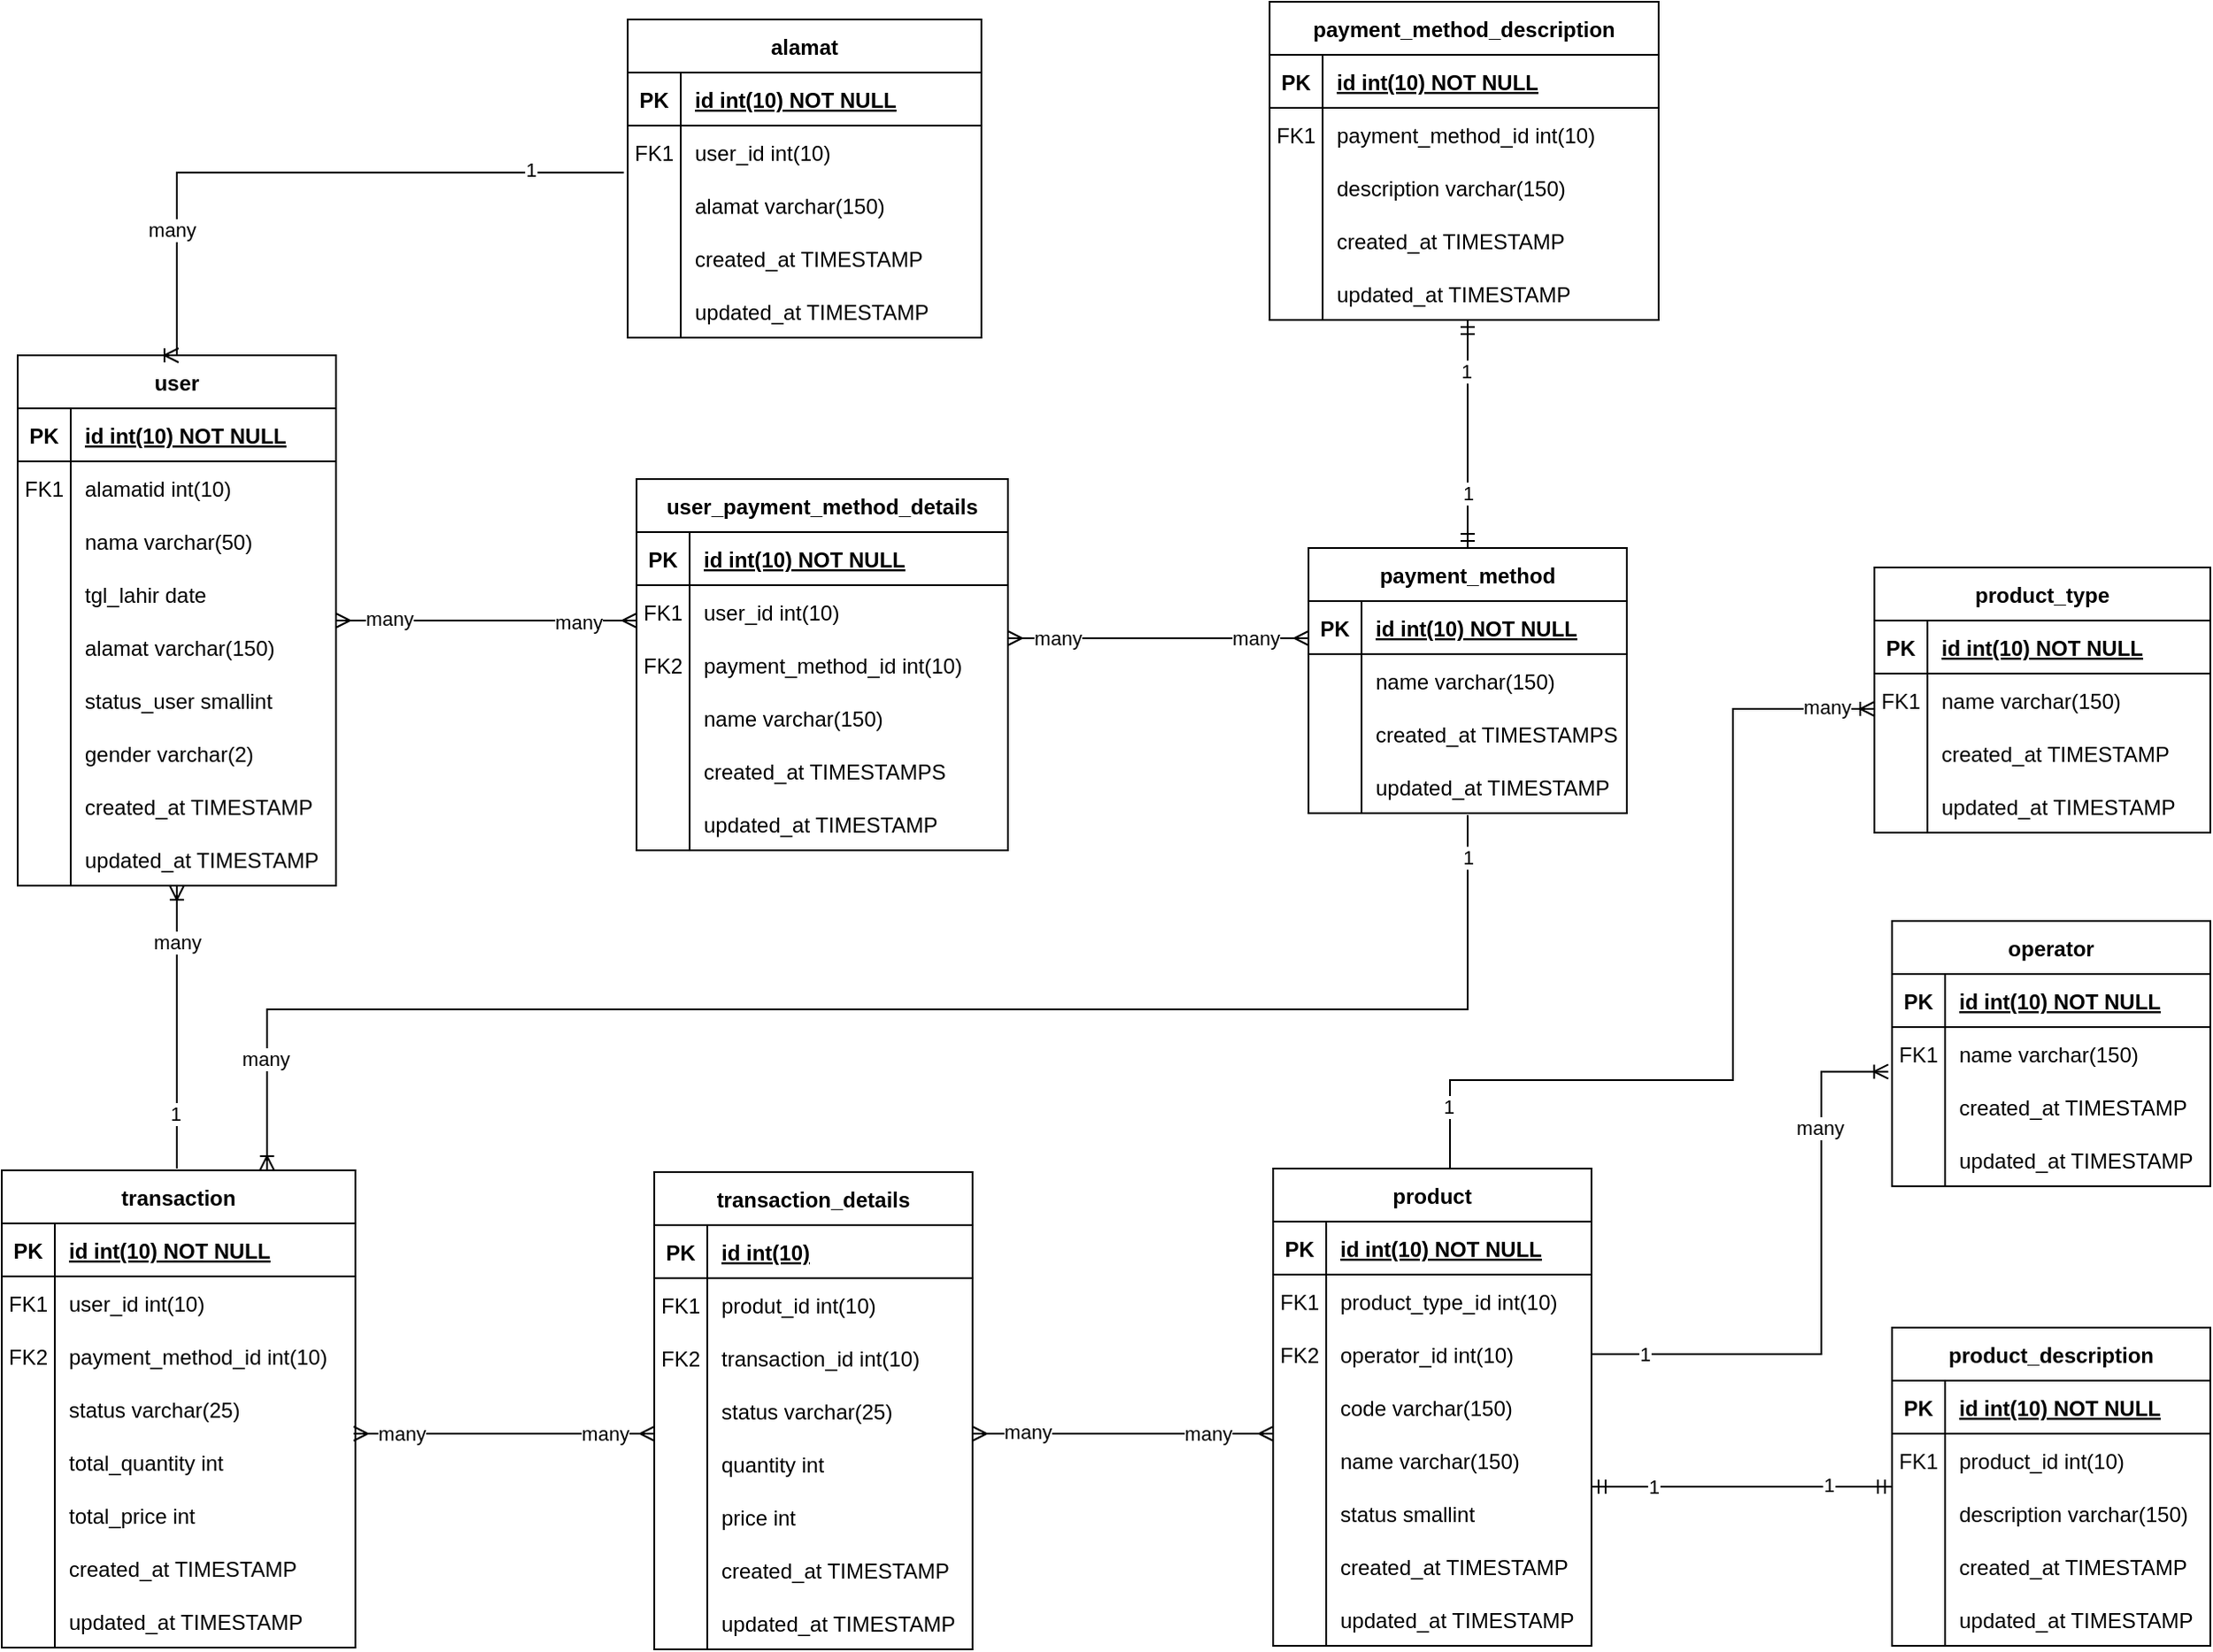 <mxfile version="19.0.0" type="device"><diagram id="km0pRZqz1CXH2V5zw-aV" name="Page-1"><mxGraphModel dx="1738" dy="1180" grid="1" gridSize="10" guides="0" tooltips="1" connect="1" arrows="0" fold="1" page="1" pageScale="1" pageWidth="1100" pageHeight="1700" math="0" shadow="0"><root><mxCell id="0"/><mxCell id="1" parent="0"/><mxCell id="rryTsOh9jik7PF3I_flb-1" value="user" style="shape=table;startSize=30;container=1;collapsible=1;childLayout=tableLayout;fixedRows=1;rowLines=0;fontStyle=1;align=center;resizeLast=1;" parent="1" vertex="1"><mxGeometry x="130" y="660" width="180" height="300" as="geometry"/></mxCell><mxCell id="rryTsOh9jik7PF3I_flb-2" value="" style="shape=tableRow;horizontal=0;startSize=0;swimlaneHead=0;swimlaneBody=0;fillColor=none;collapsible=0;dropTarget=0;points=[[0,0.5],[1,0.5]];portConstraint=eastwest;top=0;left=0;right=0;bottom=1;" parent="rryTsOh9jik7PF3I_flb-1" vertex="1"><mxGeometry y="30" width="180" height="30" as="geometry"/></mxCell><mxCell id="rryTsOh9jik7PF3I_flb-3" value="PK" style="shape=partialRectangle;connectable=0;fillColor=none;top=0;left=0;bottom=0;right=0;fontStyle=1;overflow=hidden;" parent="rryTsOh9jik7PF3I_flb-2" vertex="1"><mxGeometry width="30" height="30" as="geometry"><mxRectangle width="30" height="30" as="alternateBounds"/></mxGeometry></mxCell><mxCell id="rryTsOh9jik7PF3I_flb-4" value="id int(10) NOT NULL" style="shape=partialRectangle;connectable=0;fillColor=none;top=0;left=0;bottom=0;right=0;align=left;spacingLeft=6;fontStyle=5;overflow=hidden;" parent="rryTsOh9jik7PF3I_flb-2" vertex="1"><mxGeometry x="30" width="150" height="30" as="geometry"><mxRectangle width="150" height="30" as="alternateBounds"/></mxGeometry></mxCell><mxCell id="rryTsOh9jik7PF3I_flb-5" value="" style="shape=tableRow;horizontal=0;startSize=0;swimlaneHead=0;swimlaneBody=0;fillColor=none;collapsible=0;dropTarget=0;points=[[0,0.5],[1,0.5]];portConstraint=eastwest;top=0;left=0;right=0;bottom=0;" parent="rryTsOh9jik7PF3I_flb-1" vertex="1"><mxGeometry y="60" width="180" height="30" as="geometry"/></mxCell><mxCell id="rryTsOh9jik7PF3I_flb-6" value="FK1" style="shape=partialRectangle;connectable=0;fillColor=none;top=0;left=0;bottom=0;right=0;editable=1;overflow=hidden;" parent="rryTsOh9jik7PF3I_flb-5" vertex="1"><mxGeometry width="30" height="30" as="geometry"><mxRectangle width="30" height="30" as="alternateBounds"/></mxGeometry></mxCell><mxCell id="rryTsOh9jik7PF3I_flb-7" value="alamatid int(10)" style="shape=partialRectangle;connectable=0;fillColor=none;top=0;left=0;bottom=0;right=0;align=left;spacingLeft=6;overflow=hidden;" parent="rryTsOh9jik7PF3I_flb-5" vertex="1"><mxGeometry x="30" width="150" height="30" as="geometry"><mxRectangle width="150" height="30" as="alternateBounds"/></mxGeometry></mxCell><mxCell id="rryTsOh9jik7PF3I_flb-8" value="" style="shape=tableRow;horizontal=0;startSize=0;swimlaneHead=0;swimlaneBody=0;fillColor=none;collapsible=0;dropTarget=0;points=[[0,0.5],[1,0.5]];portConstraint=eastwest;top=0;left=0;right=0;bottom=0;" parent="rryTsOh9jik7PF3I_flb-1" vertex="1"><mxGeometry y="90" width="180" height="30" as="geometry"/></mxCell><mxCell id="rryTsOh9jik7PF3I_flb-9" value="" style="shape=partialRectangle;connectable=0;fillColor=none;top=0;left=0;bottom=0;right=0;editable=1;overflow=hidden;" parent="rryTsOh9jik7PF3I_flb-8" vertex="1"><mxGeometry width="30" height="30" as="geometry"><mxRectangle width="30" height="30" as="alternateBounds"/></mxGeometry></mxCell><mxCell id="rryTsOh9jik7PF3I_flb-10" value="nama varchar(50)" style="shape=partialRectangle;connectable=0;fillColor=none;top=0;left=0;bottom=0;right=0;align=left;spacingLeft=6;overflow=hidden;" parent="rryTsOh9jik7PF3I_flb-8" vertex="1"><mxGeometry x="30" width="150" height="30" as="geometry"><mxRectangle width="150" height="30" as="alternateBounds"/></mxGeometry></mxCell><mxCell id="rryTsOh9jik7PF3I_flb-11" value="" style="shape=tableRow;horizontal=0;startSize=0;swimlaneHead=0;swimlaneBody=0;fillColor=none;collapsible=0;dropTarget=0;points=[[0,0.5],[1,0.5]];portConstraint=eastwest;top=0;left=0;right=0;bottom=0;" parent="rryTsOh9jik7PF3I_flb-1" vertex="1"><mxGeometry y="120" width="180" height="30" as="geometry"/></mxCell><mxCell id="rryTsOh9jik7PF3I_flb-12" value="" style="shape=partialRectangle;connectable=0;fillColor=none;top=0;left=0;bottom=0;right=0;editable=1;overflow=hidden;" parent="rryTsOh9jik7PF3I_flb-11" vertex="1"><mxGeometry width="30" height="30" as="geometry"><mxRectangle width="30" height="30" as="alternateBounds"/></mxGeometry></mxCell><mxCell id="rryTsOh9jik7PF3I_flb-13" value="tgl_lahir date" style="shape=partialRectangle;connectable=0;fillColor=none;top=0;left=0;bottom=0;right=0;align=left;spacingLeft=6;overflow=hidden;" parent="rryTsOh9jik7PF3I_flb-11" vertex="1"><mxGeometry x="30" width="150" height="30" as="geometry"><mxRectangle width="150" height="30" as="alternateBounds"/></mxGeometry></mxCell><mxCell id="rryTsOh9jik7PF3I_flb-14" value="" style="shape=tableRow;horizontal=0;startSize=0;swimlaneHead=0;swimlaneBody=0;fillColor=none;collapsible=0;dropTarget=0;points=[[0,0.5],[1,0.5]];portConstraint=eastwest;top=0;left=0;right=0;bottom=0;" parent="rryTsOh9jik7PF3I_flb-1" vertex="1"><mxGeometry y="150" width="180" height="30" as="geometry"/></mxCell><mxCell id="rryTsOh9jik7PF3I_flb-15" value="" style="shape=partialRectangle;connectable=0;fillColor=none;top=0;left=0;bottom=0;right=0;editable=1;overflow=hidden;" parent="rryTsOh9jik7PF3I_flb-14" vertex="1"><mxGeometry width="30" height="30" as="geometry"><mxRectangle width="30" height="30" as="alternateBounds"/></mxGeometry></mxCell><mxCell id="rryTsOh9jik7PF3I_flb-16" value="alamat varchar(150)" style="shape=partialRectangle;connectable=0;fillColor=none;top=0;left=0;bottom=0;right=0;align=left;spacingLeft=6;overflow=hidden;" parent="rryTsOh9jik7PF3I_flb-14" vertex="1"><mxGeometry x="30" width="150" height="30" as="geometry"><mxRectangle width="150" height="30" as="alternateBounds"/></mxGeometry></mxCell><mxCell id="rryTsOh9jik7PF3I_flb-17" value="" style="shape=tableRow;horizontal=0;startSize=0;swimlaneHead=0;swimlaneBody=0;fillColor=none;collapsible=0;dropTarget=0;points=[[0,0.5],[1,0.5]];portConstraint=eastwest;top=0;left=0;right=0;bottom=0;" parent="rryTsOh9jik7PF3I_flb-1" vertex="1"><mxGeometry y="180" width="180" height="30" as="geometry"/></mxCell><mxCell id="rryTsOh9jik7PF3I_flb-18" value="" style="shape=partialRectangle;connectable=0;fillColor=none;top=0;left=0;bottom=0;right=0;editable=1;overflow=hidden;" parent="rryTsOh9jik7PF3I_flb-17" vertex="1"><mxGeometry width="30" height="30" as="geometry"><mxRectangle width="30" height="30" as="alternateBounds"/></mxGeometry></mxCell><mxCell id="rryTsOh9jik7PF3I_flb-19" value="status_user smallint" style="shape=partialRectangle;connectable=0;fillColor=none;top=0;left=0;bottom=0;right=0;align=left;spacingLeft=6;overflow=hidden;" parent="rryTsOh9jik7PF3I_flb-17" vertex="1"><mxGeometry x="30" width="150" height="30" as="geometry"><mxRectangle width="150" height="30" as="alternateBounds"/></mxGeometry></mxCell><mxCell id="rryTsOh9jik7PF3I_flb-20" value="" style="shape=tableRow;horizontal=0;startSize=0;swimlaneHead=0;swimlaneBody=0;fillColor=none;collapsible=0;dropTarget=0;points=[[0,0.5],[1,0.5]];portConstraint=eastwest;top=0;left=0;right=0;bottom=0;" parent="rryTsOh9jik7PF3I_flb-1" vertex="1"><mxGeometry y="210" width="180" height="30" as="geometry"/></mxCell><mxCell id="rryTsOh9jik7PF3I_flb-21" value="" style="shape=partialRectangle;connectable=0;fillColor=none;top=0;left=0;bottom=0;right=0;editable=1;overflow=hidden;" parent="rryTsOh9jik7PF3I_flb-20" vertex="1"><mxGeometry width="30" height="30" as="geometry"><mxRectangle width="30" height="30" as="alternateBounds"/></mxGeometry></mxCell><mxCell id="rryTsOh9jik7PF3I_flb-22" value="gender varchar(2)" style="shape=partialRectangle;connectable=0;fillColor=none;top=0;left=0;bottom=0;right=0;align=left;spacingLeft=6;overflow=hidden;" parent="rryTsOh9jik7PF3I_flb-20" vertex="1"><mxGeometry x="30" width="150" height="30" as="geometry"><mxRectangle width="150" height="30" as="alternateBounds"/></mxGeometry></mxCell><mxCell id="rryTsOh9jik7PF3I_flb-23" value="" style="shape=tableRow;horizontal=0;startSize=0;swimlaneHead=0;swimlaneBody=0;fillColor=none;collapsible=0;dropTarget=0;points=[[0,0.5],[1,0.5]];portConstraint=eastwest;top=0;left=0;right=0;bottom=0;" parent="rryTsOh9jik7PF3I_flb-1" vertex="1"><mxGeometry y="240" width="180" height="30" as="geometry"/></mxCell><mxCell id="rryTsOh9jik7PF3I_flb-24" value="" style="shape=partialRectangle;connectable=0;fillColor=none;top=0;left=0;bottom=0;right=0;editable=1;overflow=hidden;" parent="rryTsOh9jik7PF3I_flb-23" vertex="1"><mxGeometry width="30" height="30" as="geometry"><mxRectangle width="30" height="30" as="alternateBounds"/></mxGeometry></mxCell><mxCell id="rryTsOh9jik7PF3I_flb-25" value="created_at TIMESTAMP" style="shape=partialRectangle;connectable=0;fillColor=none;top=0;left=0;bottom=0;right=0;align=left;spacingLeft=6;overflow=hidden;" parent="rryTsOh9jik7PF3I_flb-23" vertex="1"><mxGeometry x="30" width="150" height="30" as="geometry"><mxRectangle width="150" height="30" as="alternateBounds"/></mxGeometry></mxCell><mxCell id="rryTsOh9jik7PF3I_flb-26" value="" style="shape=tableRow;horizontal=0;startSize=0;swimlaneHead=0;swimlaneBody=0;fillColor=none;collapsible=0;dropTarget=0;points=[[0,0.5],[1,0.5]];portConstraint=eastwest;top=0;left=0;right=0;bottom=0;" parent="rryTsOh9jik7PF3I_flb-1" vertex="1"><mxGeometry y="270" width="180" height="30" as="geometry"/></mxCell><mxCell id="rryTsOh9jik7PF3I_flb-27" value="" style="shape=partialRectangle;connectable=0;fillColor=none;top=0;left=0;bottom=0;right=0;editable=1;overflow=hidden;" parent="rryTsOh9jik7PF3I_flb-26" vertex="1"><mxGeometry width="30" height="30" as="geometry"><mxRectangle width="30" height="30" as="alternateBounds"/></mxGeometry></mxCell><mxCell id="rryTsOh9jik7PF3I_flb-28" value="updated_at TIMESTAMP" style="shape=partialRectangle;connectable=0;fillColor=none;top=0;left=0;bottom=0;right=0;align=left;spacingLeft=6;overflow=hidden;" parent="rryTsOh9jik7PF3I_flb-26" vertex="1"><mxGeometry x="30" width="150" height="30" as="geometry"><mxRectangle width="150" height="30" as="alternateBounds"/></mxGeometry></mxCell><mxCell id="rryTsOh9jik7PF3I_flb-29" value="alamat" style="shape=table;startSize=30;container=1;collapsible=1;childLayout=tableLayout;fixedRows=1;rowLines=0;fontStyle=1;align=center;resizeLast=1;" parent="1" vertex="1"><mxGeometry x="475" y="470" width="200" height="180" as="geometry"/></mxCell><mxCell id="rryTsOh9jik7PF3I_flb-30" value="" style="shape=tableRow;horizontal=0;startSize=0;swimlaneHead=0;swimlaneBody=0;fillColor=none;collapsible=0;dropTarget=0;points=[[0,0.5],[1,0.5]];portConstraint=eastwest;top=0;left=0;right=0;bottom=1;" parent="rryTsOh9jik7PF3I_flb-29" vertex="1"><mxGeometry y="30" width="200" height="30" as="geometry"/></mxCell><mxCell id="rryTsOh9jik7PF3I_flb-31" value="PK" style="shape=partialRectangle;connectable=0;fillColor=none;top=0;left=0;bottom=0;right=0;fontStyle=1;overflow=hidden;" parent="rryTsOh9jik7PF3I_flb-30" vertex="1"><mxGeometry width="30" height="30" as="geometry"><mxRectangle width="30" height="30" as="alternateBounds"/></mxGeometry></mxCell><mxCell id="rryTsOh9jik7PF3I_flb-32" value="id int(10) NOT NULL" style="shape=partialRectangle;connectable=0;fillColor=none;top=0;left=0;bottom=0;right=0;align=left;spacingLeft=6;fontStyle=5;overflow=hidden;" parent="rryTsOh9jik7PF3I_flb-30" vertex="1"><mxGeometry x="30" width="170" height="30" as="geometry"><mxRectangle width="170" height="30" as="alternateBounds"/></mxGeometry></mxCell><mxCell id="rryTsOh9jik7PF3I_flb-33" value="" style="shape=tableRow;horizontal=0;startSize=0;swimlaneHead=0;swimlaneBody=0;fillColor=none;collapsible=0;dropTarget=0;points=[[0,0.5],[1,0.5]];portConstraint=eastwest;top=0;left=0;right=0;bottom=0;" parent="rryTsOh9jik7PF3I_flb-29" vertex="1"><mxGeometry y="60" width="200" height="30" as="geometry"/></mxCell><mxCell id="rryTsOh9jik7PF3I_flb-34" value="FK1" style="shape=partialRectangle;connectable=0;fillColor=none;top=0;left=0;bottom=0;right=0;editable=1;overflow=hidden;" parent="rryTsOh9jik7PF3I_flb-33" vertex="1"><mxGeometry width="30" height="30" as="geometry"><mxRectangle width="30" height="30" as="alternateBounds"/></mxGeometry></mxCell><mxCell id="rryTsOh9jik7PF3I_flb-35" value="user_id int(10)" style="shape=partialRectangle;connectable=0;fillColor=none;top=0;left=0;bottom=0;right=0;align=left;spacingLeft=6;overflow=hidden;" parent="rryTsOh9jik7PF3I_flb-33" vertex="1"><mxGeometry x="30" width="170" height="30" as="geometry"><mxRectangle width="170" height="30" as="alternateBounds"/></mxGeometry></mxCell><mxCell id="kWt7E3DrYLQq1l5x82TV-15" value="" style="shape=tableRow;horizontal=0;startSize=0;swimlaneHead=0;swimlaneBody=0;fillColor=none;collapsible=0;dropTarget=0;points=[[0,0.5],[1,0.5]];portConstraint=eastwest;top=0;left=0;right=0;bottom=0;" vertex="1" parent="rryTsOh9jik7PF3I_flb-29"><mxGeometry y="90" width="200" height="30" as="geometry"/></mxCell><mxCell id="kWt7E3DrYLQq1l5x82TV-16" value="" style="shape=partialRectangle;connectable=0;fillColor=none;top=0;left=0;bottom=0;right=0;editable=1;overflow=hidden;" vertex="1" parent="kWt7E3DrYLQq1l5x82TV-15"><mxGeometry width="30" height="30" as="geometry"><mxRectangle width="30" height="30" as="alternateBounds"/></mxGeometry></mxCell><mxCell id="kWt7E3DrYLQq1l5x82TV-17" value="alamat varchar(150)" style="shape=partialRectangle;connectable=0;fillColor=none;top=0;left=0;bottom=0;right=0;align=left;spacingLeft=6;overflow=hidden;" vertex="1" parent="kWt7E3DrYLQq1l5x82TV-15"><mxGeometry x="30" width="170" height="30" as="geometry"><mxRectangle width="170" height="30" as="alternateBounds"/></mxGeometry></mxCell><mxCell id="rryTsOh9jik7PF3I_flb-36" value="" style="shape=tableRow;horizontal=0;startSize=0;swimlaneHead=0;swimlaneBody=0;fillColor=none;collapsible=0;dropTarget=0;points=[[0,0.5],[1,0.5]];portConstraint=eastwest;top=0;left=0;right=0;bottom=0;" parent="rryTsOh9jik7PF3I_flb-29" vertex="1"><mxGeometry y="120" width="200" height="30" as="geometry"/></mxCell><mxCell id="rryTsOh9jik7PF3I_flb-37" value="" style="shape=partialRectangle;connectable=0;fillColor=none;top=0;left=0;bottom=0;right=0;editable=1;overflow=hidden;" parent="rryTsOh9jik7PF3I_flb-36" vertex="1"><mxGeometry width="30" height="30" as="geometry"><mxRectangle width="30" height="30" as="alternateBounds"/></mxGeometry></mxCell><mxCell id="rryTsOh9jik7PF3I_flb-38" value="created_at TIMESTAMP" style="shape=partialRectangle;connectable=0;fillColor=none;top=0;left=0;bottom=0;right=0;align=left;spacingLeft=6;overflow=hidden;" parent="rryTsOh9jik7PF3I_flb-36" vertex="1"><mxGeometry x="30" width="170" height="30" as="geometry"><mxRectangle width="170" height="30" as="alternateBounds"/></mxGeometry></mxCell><mxCell id="rryTsOh9jik7PF3I_flb-39" value="" style="shape=tableRow;horizontal=0;startSize=0;swimlaneHead=0;swimlaneBody=0;fillColor=none;collapsible=0;dropTarget=0;points=[[0,0.5],[1,0.5]];portConstraint=eastwest;top=0;left=0;right=0;bottom=0;" parent="rryTsOh9jik7PF3I_flb-29" vertex="1"><mxGeometry y="150" width="200" height="30" as="geometry"/></mxCell><mxCell id="rryTsOh9jik7PF3I_flb-40" value="" style="shape=partialRectangle;connectable=0;fillColor=none;top=0;left=0;bottom=0;right=0;editable=1;overflow=hidden;" parent="rryTsOh9jik7PF3I_flb-39" vertex="1"><mxGeometry width="30" height="30" as="geometry"><mxRectangle width="30" height="30" as="alternateBounds"/></mxGeometry></mxCell><mxCell id="rryTsOh9jik7PF3I_flb-41" value="updated_at TIMESTAMP" style="shape=partialRectangle;connectable=0;fillColor=none;top=0;left=0;bottom=0;right=0;align=left;spacingLeft=6;overflow=hidden;" parent="rryTsOh9jik7PF3I_flb-39" vertex="1"><mxGeometry x="30" width="170" height="30" as="geometry"><mxRectangle width="170" height="30" as="alternateBounds"/></mxGeometry></mxCell><mxCell id="rryTsOh9jik7PF3I_flb-42" value="user_payment_method_details" style="shape=table;startSize=30;container=1;collapsible=1;childLayout=tableLayout;fixedRows=1;rowLines=0;fontStyle=1;align=center;resizeLast=1;" parent="1" vertex="1"><mxGeometry x="480" y="730" width="210" height="210" as="geometry"/></mxCell><mxCell id="rryTsOh9jik7PF3I_flb-257" value="" style="shape=tableRow;horizontal=0;startSize=0;swimlaneHead=0;swimlaneBody=0;fillColor=none;collapsible=0;dropTarget=0;points=[[0,0.5],[1,0.5]];portConstraint=eastwest;top=0;left=0;right=0;bottom=1;" parent="rryTsOh9jik7PF3I_flb-42" vertex="1"><mxGeometry y="30" width="210" height="30" as="geometry"/></mxCell><mxCell id="rryTsOh9jik7PF3I_flb-258" value="PK" style="shape=partialRectangle;connectable=0;fillColor=none;top=0;left=0;bottom=0;right=0;fontStyle=1;overflow=hidden;" parent="rryTsOh9jik7PF3I_flb-257" vertex="1"><mxGeometry width="30" height="30" as="geometry"><mxRectangle width="30" height="30" as="alternateBounds"/></mxGeometry></mxCell><mxCell id="rryTsOh9jik7PF3I_flb-259" value="id int(10) NOT NULL" style="shape=partialRectangle;connectable=0;fillColor=none;top=0;left=0;bottom=0;right=0;align=left;spacingLeft=6;fontStyle=5;overflow=hidden;" parent="rryTsOh9jik7PF3I_flb-257" vertex="1"><mxGeometry x="30" width="180" height="30" as="geometry"><mxRectangle width="180" height="30" as="alternateBounds"/></mxGeometry></mxCell><mxCell id="rryTsOh9jik7PF3I_flb-46" value="" style="shape=tableRow;horizontal=0;startSize=0;swimlaneHead=0;swimlaneBody=0;fillColor=none;collapsible=0;dropTarget=0;points=[[0,0.5],[1,0.5]];portConstraint=eastwest;top=0;left=0;right=0;bottom=0;" parent="rryTsOh9jik7PF3I_flb-42" vertex="1"><mxGeometry y="60" width="210" height="30" as="geometry"/></mxCell><mxCell id="rryTsOh9jik7PF3I_flb-47" value="FK1" style="shape=partialRectangle;connectable=0;fillColor=none;top=0;left=0;bottom=0;right=0;editable=1;overflow=hidden;" parent="rryTsOh9jik7PF3I_flb-46" vertex="1"><mxGeometry width="30" height="30" as="geometry"><mxRectangle width="30" height="30" as="alternateBounds"/></mxGeometry></mxCell><mxCell id="rryTsOh9jik7PF3I_flb-48" value="user_id int(10)" style="shape=partialRectangle;connectable=0;fillColor=none;top=0;left=0;bottom=0;right=0;align=left;spacingLeft=6;overflow=hidden;" parent="rryTsOh9jik7PF3I_flb-46" vertex="1"><mxGeometry x="30" width="180" height="30" as="geometry"><mxRectangle width="180" height="30" as="alternateBounds"/></mxGeometry></mxCell><mxCell id="rryTsOh9jik7PF3I_flb-49" value="" style="shape=tableRow;horizontal=0;startSize=0;swimlaneHead=0;swimlaneBody=0;fillColor=none;collapsible=0;dropTarget=0;points=[[0,0.5],[1,0.5]];portConstraint=eastwest;top=0;left=0;right=0;bottom=0;" parent="rryTsOh9jik7PF3I_flb-42" vertex="1"><mxGeometry y="90" width="210" height="30" as="geometry"/></mxCell><mxCell id="rryTsOh9jik7PF3I_flb-50" value="FK2" style="shape=partialRectangle;connectable=0;fillColor=none;top=0;left=0;bottom=0;right=0;editable=1;overflow=hidden;" parent="rryTsOh9jik7PF3I_flb-49" vertex="1"><mxGeometry width="30" height="30" as="geometry"><mxRectangle width="30" height="30" as="alternateBounds"/></mxGeometry></mxCell><mxCell id="rryTsOh9jik7PF3I_flb-51" value="payment_method_id int(10)" style="shape=partialRectangle;connectable=0;fillColor=none;top=0;left=0;bottom=0;right=0;align=left;spacingLeft=6;overflow=hidden;" parent="rryTsOh9jik7PF3I_flb-49" vertex="1"><mxGeometry x="30" width="180" height="30" as="geometry"><mxRectangle width="180" height="30" as="alternateBounds"/></mxGeometry></mxCell><mxCell id="rryTsOh9jik7PF3I_flb-254" value="" style="shape=tableRow;horizontal=0;startSize=0;swimlaneHead=0;swimlaneBody=0;fillColor=none;collapsible=0;dropTarget=0;points=[[0,0.5],[1,0.5]];portConstraint=eastwest;top=0;left=0;right=0;bottom=0;" parent="rryTsOh9jik7PF3I_flb-42" vertex="1"><mxGeometry y="120" width="210" height="30" as="geometry"/></mxCell><mxCell id="rryTsOh9jik7PF3I_flb-255" value="" style="shape=partialRectangle;connectable=0;fillColor=none;top=0;left=0;bottom=0;right=0;editable=1;overflow=hidden;" parent="rryTsOh9jik7PF3I_flb-254" vertex="1"><mxGeometry width="30" height="30" as="geometry"><mxRectangle width="30" height="30" as="alternateBounds"/></mxGeometry></mxCell><mxCell id="rryTsOh9jik7PF3I_flb-256" value="name varchar(150)" style="shape=partialRectangle;connectable=0;fillColor=none;top=0;left=0;bottom=0;right=0;align=left;spacingLeft=6;overflow=hidden;" parent="rryTsOh9jik7PF3I_flb-254" vertex="1"><mxGeometry x="30" width="180" height="30" as="geometry"><mxRectangle width="180" height="30" as="alternateBounds"/></mxGeometry></mxCell><mxCell id="rryTsOh9jik7PF3I_flb-251" value="" style="shape=tableRow;horizontal=0;startSize=0;swimlaneHead=0;swimlaneBody=0;fillColor=none;collapsible=0;dropTarget=0;points=[[0,0.5],[1,0.5]];portConstraint=eastwest;top=0;left=0;right=0;bottom=0;" parent="rryTsOh9jik7PF3I_flb-42" vertex="1"><mxGeometry y="150" width="210" height="30" as="geometry"/></mxCell><mxCell id="rryTsOh9jik7PF3I_flb-252" value="" style="shape=partialRectangle;connectable=0;fillColor=none;top=0;left=0;bottom=0;right=0;editable=1;overflow=hidden;" parent="rryTsOh9jik7PF3I_flb-251" vertex="1"><mxGeometry width="30" height="30" as="geometry"><mxRectangle width="30" height="30" as="alternateBounds"/></mxGeometry></mxCell><mxCell id="rryTsOh9jik7PF3I_flb-253" value="created_at TIMESTAMPS" style="shape=partialRectangle;connectable=0;fillColor=none;top=0;left=0;bottom=0;right=0;align=left;spacingLeft=6;overflow=hidden;" parent="rryTsOh9jik7PF3I_flb-251" vertex="1"><mxGeometry x="30" width="180" height="30" as="geometry"><mxRectangle width="180" height="30" as="alternateBounds"/></mxGeometry></mxCell><mxCell id="rryTsOh9jik7PF3I_flb-248" value="" style="shape=tableRow;horizontal=0;startSize=0;swimlaneHead=0;swimlaneBody=0;fillColor=none;collapsible=0;dropTarget=0;points=[[0,0.5],[1,0.5]];portConstraint=eastwest;top=0;left=0;right=0;bottom=0;" parent="rryTsOh9jik7PF3I_flb-42" vertex="1"><mxGeometry y="180" width="210" height="30" as="geometry"/></mxCell><mxCell id="rryTsOh9jik7PF3I_flb-249" value="" style="shape=partialRectangle;connectable=0;fillColor=none;top=0;left=0;bottom=0;right=0;editable=1;overflow=hidden;" parent="rryTsOh9jik7PF3I_flb-248" vertex="1"><mxGeometry width="30" height="30" as="geometry"><mxRectangle width="30" height="30" as="alternateBounds"/></mxGeometry></mxCell><mxCell id="rryTsOh9jik7PF3I_flb-250" value="updated_at TIMESTAMP" style="shape=partialRectangle;connectable=0;fillColor=none;top=0;left=0;bottom=0;right=0;align=left;spacingLeft=6;overflow=hidden;" parent="rryTsOh9jik7PF3I_flb-248" vertex="1"><mxGeometry x="30" width="180" height="30" as="geometry"><mxRectangle width="180" height="30" as="alternateBounds"/></mxGeometry></mxCell><mxCell id="rryTsOh9jik7PF3I_flb-58" value="payment_method" style="shape=table;startSize=30;container=1;collapsible=1;childLayout=tableLayout;fixedRows=1;rowLines=0;fontStyle=1;align=center;resizeLast=1;" parent="1" vertex="1"><mxGeometry x="860" y="769" width="180" height="150.0" as="geometry"/></mxCell><mxCell id="rryTsOh9jik7PF3I_flb-59" value="" style="shape=tableRow;horizontal=0;startSize=0;swimlaneHead=0;swimlaneBody=0;fillColor=none;collapsible=0;dropTarget=0;points=[[0,0.5],[1,0.5]];portConstraint=eastwest;top=0;left=0;right=0;bottom=1;" parent="rryTsOh9jik7PF3I_flb-58" vertex="1"><mxGeometry y="30" width="180" height="30" as="geometry"/></mxCell><mxCell id="rryTsOh9jik7PF3I_flb-60" value="PK" style="shape=partialRectangle;connectable=0;fillColor=none;top=0;left=0;bottom=0;right=0;fontStyle=1;overflow=hidden;" parent="rryTsOh9jik7PF3I_flb-59" vertex="1"><mxGeometry width="30" height="30" as="geometry"><mxRectangle width="30" height="30" as="alternateBounds"/></mxGeometry></mxCell><mxCell id="rryTsOh9jik7PF3I_flb-61" value="id int(10) NOT NULL" style="shape=partialRectangle;connectable=0;fillColor=none;top=0;left=0;bottom=0;right=0;align=left;spacingLeft=6;fontStyle=5;overflow=hidden;" parent="rryTsOh9jik7PF3I_flb-59" vertex="1"><mxGeometry x="30" width="150" height="30" as="geometry"><mxRectangle width="150" height="30" as="alternateBounds"/></mxGeometry></mxCell><mxCell id="rryTsOh9jik7PF3I_flb-62" value="" style="shape=tableRow;horizontal=0;startSize=0;swimlaneHead=0;swimlaneBody=0;fillColor=none;collapsible=0;dropTarget=0;points=[[0,0.5],[1,0.5]];portConstraint=eastwest;top=0;left=0;right=0;bottom=0;" parent="rryTsOh9jik7PF3I_flb-58" vertex="1"><mxGeometry y="60" width="180" height="30" as="geometry"/></mxCell><mxCell id="rryTsOh9jik7PF3I_flb-63" value="" style="shape=partialRectangle;connectable=0;fillColor=none;top=0;left=0;bottom=0;right=0;editable=1;overflow=hidden;" parent="rryTsOh9jik7PF3I_flb-62" vertex="1"><mxGeometry width="30" height="30" as="geometry"><mxRectangle width="30" height="30" as="alternateBounds"/></mxGeometry></mxCell><mxCell id="rryTsOh9jik7PF3I_flb-64" value="name varchar(150)" style="shape=partialRectangle;connectable=0;fillColor=none;top=0;left=0;bottom=0;right=0;align=left;spacingLeft=6;overflow=hidden;" parent="rryTsOh9jik7PF3I_flb-62" vertex="1"><mxGeometry x="30" width="150" height="30" as="geometry"><mxRectangle width="150" height="30" as="alternateBounds"/></mxGeometry></mxCell><mxCell id="rryTsOh9jik7PF3I_flb-65" value="" style="shape=tableRow;horizontal=0;startSize=0;swimlaneHead=0;swimlaneBody=0;fillColor=none;collapsible=0;dropTarget=0;points=[[0,0.5],[1,0.5]];portConstraint=eastwest;top=0;left=0;right=0;bottom=0;" parent="rryTsOh9jik7PF3I_flb-58" vertex="1"><mxGeometry y="90" width="180" height="30" as="geometry"/></mxCell><mxCell id="rryTsOh9jik7PF3I_flb-66" value="" style="shape=partialRectangle;connectable=0;fillColor=none;top=0;left=0;bottom=0;right=0;editable=1;overflow=hidden;" parent="rryTsOh9jik7PF3I_flb-65" vertex="1"><mxGeometry width="30" height="30" as="geometry"><mxRectangle width="30" height="30" as="alternateBounds"/></mxGeometry></mxCell><mxCell id="rryTsOh9jik7PF3I_flb-67" value="created_at TIMESTAMPS" style="shape=partialRectangle;connectable=0;fillColor=none;top=0;left=0;bottom=0;right=0;align=left;spacingLeft=6;overflow=hidden;" parent="rryTsOh9jik7PF3I_flb-65" vertex="1"><mxGeometry x="30" width="150" height="30" as="geometry"><mxRectangle width="150" height="30" as="alternateBounds"/></mxGeometry></mxCell><mxCell id="rryTsOh9jik7PF3I_flb-68" value="" style="shape=tableRow;horizontal=0;startSize=0;swimlaneHead=0;swimlaneBody=0;fillColor=none;collapsible=0;dropTarget=0;points=[[0,0.5],[1,0.5]];portConstraint=eastwest;top=0;left=0;right=0;bottom=0;" parent="rryTsOh9jik7PF3I_flb-58" vertex="1"><mxGeometry y="120" width="180" height="30" as="geometry"/></mxCell><mxCell id="rryTsOh9jik7PF3I_flb-69" value="" style="shape=partialRectangle;connectable=0;fillColor=none;top=0;left=0;bottom=0;right=0;editable=1;overflow=hidden;" parent="rryTsOh9jik7PF3I_flb-68" vertex="1"><mxGeometry width="30" height="30" as="geometry"><mxRectangle width="30" height="30" as="alternateBounds"/></mxGeometry></mxCell><mxCell id="rryTsOh9jik7PF3I_flb-70" value="updated_at TIMESTAMP" style="shape=partialRectangle;connectable=0;fillColor=none;top=0;left=0;bottom=0;right=0;align=left;spacingLeft=6;overflow=hidden;" parent="rryTsOh9jik7PF3I_flb-68" vertex="1"><mxGeometry x="30" width="150" height="30" as="geometry"><mxRectangle width="150" height="30" as="alternateBounds"/></mxGeometry></mxCell><mxCell id="rryTsOh9jik7PF3I_flb-71" value="payment_method_description" style="shape=table;startSize=30;container=1;collapsible=1;childLayout=tableLayout;fixedRows=1;rowLines=0;fontStyle=1;align=center;resizeLast=1;" parent="1" vertex="1"><mxGeometry x="838" y="460" width="220" height="180" as="geometry"/></mxCell><mxCell id="rryTsOh9jik7PF3I_flb-72" value="" style="shape=tableRow;horizontal=0;startSize=0;swimlaneHead=0;swimlaneBody=0;fillColor=none;collapsible=0;dropTarget=0;points=[[0,0.5],[1,0.5]];portConstraint=eastwest;top=0;left=0;right=0;bottom=1;" parent="rryTsOh9jik7PF3I_flb-71" vertex="1"><mxGeometry y="30" width="220" height="30" as="geometry"/></mxCell><mxCell id="rryTsOh9jik7PF3I_flb-73" value="PK" style="shape=partialRectangle;connectable=0;fillColor=none;top=0;left=0;bottom=0;right=0;fontStyle=1;overflow=hidden;" parent="rryTsOh9jik7PF3I_flb-72" vertex="1"><mxGeometry width="30" height="30" as="geometry"><mxRectangle width="30" height="30" as="alternateBounds"/></mxGeometry></mxCell><mxCell id="rryTsOh9jik7PF3I_flb-74" value="id int(10) NOT NULL" style="shape=partialRectangle;connectable=0;fillColor=none;top=0;left=0;bottom=0;right=0;align=left;spacingLeft=6;fontStyle=5;overflow=hidden;" parent="rryTsOh9jik7PF3I_flb-72" vertex="1"><mxGeometry x="30" width="190" height="30" as="geometry"><mxRectangle width="190" height="30" as="alternateBounds"/></mxGeometry></mxCell><mxCell id="rryTsOh9jik7PF3I_flb-75" value="" style="shape=tableRow;horizontal=0;startSize=0;swimlaneHead=0;swimlaneBody=0;fillColor=none;collapsible=0;dropTarget=0;points=[[0,0.5],[1,0.5]];portConstraint=eastwest;top=0;left=0;right=0;bottom=0;" parent="rryTsOh9jik7PF3I_flb-71" vertex="1"><mxGeometry y="60" width="220" height="30" as="geometry"/></mxCell><mxCell id="rryTsOh9jik7PF3I_flb-76" value="FK1" style="shape=partialRectangle;connectable=0;fillColor=none;top=0;left=0;bottom=0;right=0;editable=1;overflow=hidden;" parent="rryTsOh9jik7PF3I_flb-75" vertex="1"><mxGeometry width="30" height="30" as="geometry"><mxRectangle width="30" height="30" as="alternateBounds"/></mxGeometry></mxCell><mxCell id="rryTsOh9jik7PF3I_flb-77" value="payment_method_id int(10)" style="shape=partialRectangle;connectable=0;fillColor=none;top=0;left=0;bottom=0;right=0;align=left;spacingLeft=6;overflow=hidden;" parent="rryTsOh9jik7PF3I_flb-75" vertex="1"><mxGeometry x="30" width="190" height="30" as="geometry"><mxRectangle width="190" height="30" as="alternateBounds"/></mxGeometry></mxCell><mxCell id="rryTsOh9jik7PF3I_flb-78" value="" style="shape=tableRow;horizontal=0;startSize=0;swimlaneHead=0;swimlaneBody=0;fillColor=none;collapsible=0;dropTarget=0;points=[[0,0.5],[1,0.5]];portConstraint=eastwest;top=0;left=0;right=0;bottom=0;" parent="rryTsOh9jik7PF3I_flb-71" vertex="1"><mxGeometry y="90" width="220" height="30" as="geometry"/></mxCell><mxCell id="rryTsOh9jik7PF3I_flb-79" value="" style="shape=partialRectangle;connectable=0;fillColor=none;top=0;left=0;bottom=0;right=0;editable=1;overflow=hidden;" parent="rryTsOh9jik7PF3I_flb-78" vertex="1"><mxGeometry width="30" height="30" as="geometry"><mxRectangle width="30" height="30" as="alternateBounds"/></mxGeometry></mxCell><mxCell id="rryTsOh9jik7PF3I_flb-80" value="description varchar(150)" style="shape=partialRectangle;connectable=0;fillColor=none;top=0;left=0;bottom=0;right=0;align=left;spacingLeft=6;overflow=hidden;" parent="rryTsOh9jik7PF3I_flb-78" vertex="1"><mxGeometry x="30" width="190" height="30" as="geometry"><mxRectangle width="190" height="30" as="alternateBounds"/></mxGeometry></mxCell><mxCell id="rryTsOh9jik7PF3I_flb-81" value="" style="shape=tableRow;horizontal=0;startSize=0;swimlaneHead=0;swimlaneBody=0;fillColor=none;collapsible=0;dropTarget=0;points=[[0,0.5],[1,0.5]];portConstraint=eastwest;top=0;left=0;right=0;bottom=0;" parent="rryTsOh9jik7PF3I_flb-71" vertex="1"><mxGeometry y="120" width="220" height="30" as="geometry"/></mxCell><mxCell id="rryTsOh9jik7PF3I_flb-82" value="" style="shape=partialRectangle;connectable=0;fillColor=none;top=0;left=0;bottom=0;right=0;editable=1;overflow=hidden;" parent="rryTsOh9jik7PF3I_flb-81" vertex="1"><mxGeometry width="30" height="30" as="geometry"><mxRectangle width="30" height="30" as="alternateBounds"/></mxGeometry></mxCell><mxCell id="rryTsOh9jik7PF3I_flb-83" value="created_at TIMESTAMP" style="shape=partialRectangle;connectable=0;fillColor=none;top=0;left=0;bottom=0;right=0;align=left;spacingLeft=6;overflow=hidden;" parent="rryTsOh9jik7PF3I_flb-81" vertex="1"><mxGeometry x="30" width="190" height="30" as="geometry"><mxRectangle width="190" height="30" as="alternateBounds"/></mxGeometry></mxCell><mxCell id="rryTsOh9jik7PF3I_flb-84" value="" style="shape=tableRow;horizontal=0;startSize=0;swimlaneHead=0;swimlaneBody=0;fillColor=none;collapsible=0;dropTarget=0;points=[[0,0.5],[1,0.5]];portConstraint=eastwest;top=0;left=0;right=0;bottom=0;" parent="rryTsOh9jik7PF3I_flb-71" vertex="1"><mxGeometry y="150" width="220" height="30" as="geometry"/></mxCell><mxCell id="rryTsOh9jik7PF3I_flb-85" value="" style="shape=partialRectangle;connectable=0;fillColor=none;top=0;left=0;bottom=0;right=0;editable=1;overflow=hidden;" parent="rryTsOh9jik7PF3I_flb-84" vertex="1"><mxGeometry width="30" height="30" as="geometry"><mxRectangle width="30" height="30" as="alternateBounds"/></mxGeometry></mxCell><mxCell id="rryTsOh9jik7PF3I_flb-86" value="updated_at TIMESTAMP" style="shape=partialRectangle;connectable=0;fillColor=none;top=0;left=0;bottom=0;right=0;align=left;spacingLeft=6;overflow=hidden;" parent="rryTsOh9jik7PF3I_flb-84" vertex="1"><mxGeometry x="30" width="190" height="30" as="geometry"><mxRectangle width="190" height="30" as="alternateBounds"/></mxGeometry></mxCell><mxCell id="rryTsOh9jik7PF3I_flb-87" value="product_description" style="shape=table;startSize=30;container=1;collapsible=1;childLayout=tableLayout;fixedRows=1;rowLines=0;fontStyle=1;align=center;resizeLast=1;" parent="1" vertex="1"><mxGeometry x="1190" y="1210" width="180" height="180" as="geometry"/></mxCell><mxCell id="rryTsOh9jik7PF3I_flb-88" value="" style="shape=tableRow;horizontal=0;startSize=0;swimlaneHead=0;swimlaneBody=0;fillColor=none;collapsible=0;dropTarget=0;points=[[0,0.5],[1,0.5]];portConstraint=eastwest;top=0;left=0;right=0;bottom=1;" parent="rryTsOh9jik7PF3I_flb-87" vertex="1"><mxGeometry y="30" width="180" height="30" as="geometry"/></mxCell><mxCell id="rryTsOh9jik7PF3I_flb-89" value="PK" style="shape=partialRectangle;connectable=0;fillColor=none;top=0;left=0;bottom=0;right=0;fontStyle=1;overflow=hidden;" parent="rryTsOh9jik7PF3I_flb-88" vertex="1"><mxGeometry width="30" height="30" as="geometry"><mxRectangle width="30" height="30" as="alternateBounds"/></mxGeometry></mxCell><mxCell id="rryTsOh9jik7PF3I_flb-90" value="id int(10) NOT NULL" style="shape=partialRectangle;connectable=0;fillColor=none;top=0;left=0;bottom=0;right=0;align=left;spacingLeft=6;fontStyle=5;overflow=hidden;" parent="rryTsOh9jik7PF3I_flb-88" vertex="1"><mxGeometry x="30" width="150" height="30" as="geometry"><mxRectangle width="150" height="30" as="alternateBounds"/></mxGeometry></mxCell><mxCell id="rryTsOh9jik7PF3I_flb-91" value="" style="shape=tableRow;horizontal=0;startSize=0;swimlaneHead=0;swimlaneBody=0;fillColor=none;collapsible=0;dropTarget=0;points=[[0,0.5],[1,0.5]];portConstraint=eastwest;top=0;left=0;right=0;bottom=0;" parent="rryTsOh9jik7PF3I_flb-87" vertex="1"><mxGeometry y="60" width="180" height="30" as="geometry"/></mxCell><mxCell id="rryTsOh9jik7PF3I_flb-92" value="FK1" style="shape=partialRectangle;connectable=0;fillColor=none;top=0;left=0;bottom=0;right=0;editable=1;overflow=hidden;" parent="rryTsOh9jik7PF3I_flb-91" vertex="1"><mxGeometry width="30" height="30" as="geometry"><mxRectangle width="30" height="30" as="alternateBounds"/></mxGeometry></mxCell><mxCell id="rryTsOh9jik7PF3I_flb-93" value="product_id int(10)" style="shape=partialRectangle;connectable=0;fillColor=none;top=0;left=0;bottom=0;right=0;align=left;spacingLeft=6;overflow=hidden;" parent="rryTsOh9jik7PF3I_flb-91" vertex="1"><mxGeometry x="30" width="150" height="30" as="geometry"><mxRectangle width="150" height="30" as="alternateBounds"/></mxGeometry></mxCell><mxCell id="rryTsOh9jik7PF3I_flb-94" value="" style="shape=tableRow;horizontal=0;startSize=0;swimlaneHead=0;swimlaneBody=0;fillColor=none;collapsible=0;dropTarget=0;points=[[0,0.5],[1,0.5]];portConstraint=eastwest;top=0;left=0;right=0;bottom=0;" parent="rryTsOh9jik7PF3I_flb-87" vertex="1"><mxGeometry y="90" width="180" height="30" as="geometry"/></mxCell><mxCell id="rryTsOh9jik7PF3I_flb-95" value="" style="shape=partialRectangle;connectable=0;fillColor=none;top=0;left=0;bottom=0;right=0;editable=1;overflow=hidden;" parent="rryTsOh9jik7PF3I_flb-94" vertex="1"><mxGeometry width="30" height="30" as="geometry"><mxRectangle width="30" height="30" as="alternateBounds"/></mxGeometry></mxCell><mxCell id="rryTsOh9jik7PF3I_flb-96" value="description varchar(150)" style="shape=partialRectangle;connectable=0;fillColor=none;top=0;left=0;bottom=0;right=0;align=left;spacingLeft=6;overflow=hidden;" parent="rryTsOh9jik7PF3I_flb-94" vertex="1"><mxGeometry x="30" width="150" height="30" as="geometry"><mxRectangle width="150" height="30" as="alternateBounds"/></mxGeometry></mxCell><mxCell id="rryTsOh9jik7PF3I_flb-97" value="" style="shape=tableRow;horizontal=0;startSize=0;swimlaneHead=0;swimlaneBody=0;fillColor=none;collapsible=0;dropTarget=0;points=[[0,0.5],[1,0.5]];portConstraint=eastwest;top=0;left=0;right=0;bottom=0;" parent="rryTsOh9jik7PF3I_flb-87" vertex="1"><mxGeometry y="120" width="180" height="30" as="geometry"/></mxCell><mxCell id="rryTsOh9jik7PF3I_flb-98" value="" style="shape=partialRectangle;connectable=0;fillColor=none;top=0;left=0;bottom=0;right=0;editable=1;overflow=hidden;" parent="rryTsOh9jik7PF3I_flb-97" vertex="1"><mxGeometry width="30" height="30" as="geometry"><mxRectangle width="30" height="30" as="alternateBounds"/></mxGeometry></mxCell><mxCell id="rryTsOh9jik7PF3I_flb-99" value="created_at TIMESTAMP" style="shape=partialRectangle;connectable=0;fillColor=none;top=0;left=0;bottom=0;right=0;align=left;spacingLeft=6;overflow=hidden;" parent="rryTsOh9jik7PF3I_flb-97" vertex="1"><mxGeometry x="30" width="150" height="30" as="geometry"><mxRectangle width="150" height="30" as="alternateBounds"/></mxGeometry></mxCell><mxCell id="rryTsOh9jik7PF3I_flb-100" value="" style="shape=tableRow;horizontal=0;startSize=0;swimlaneHead=0;swimlaneBody=0;fillColor=none;collapsible=0;dropTarget=0;points=[[0,0.5],[1,0.5]];portConstraint=eastwest;top=0;left=0;right=0;bottom=0;" parent="rryTsOh9jik7PF3I_flb-87" vertex="1"><mxGeometry y="150" width="180" height="30" as="geometry"/></mxCell><mxCell id="rryTsOh9jik7PF3I_flb-101" value="" style="shape=partialRectangle;connectable=0;fillColor=none;top=0;left=0;bottom=0;right=0;editable=1;overflow=hidden;" parent="rryTsOh9jik7PF3I_flb-100" vertex="1"><mxGeometry width="30" height="30" as="geometry"><mxRectangle width="30" height="30" as="alternateBounds"/></mxGeometry></mxCell><mxCell id="rryTsOh9jik7PF3I_flb-102" value="updated_at TIMESTAMP" style="shape=partialRectangle;connectable=0;fillColor=none;top=0;left=0;bottom=0;right=0;align=left;spacingLeft=6;overflow=hidden;" parent="rryTsOh9jik7PF3I_flb-100" vertex="1"><mxGeometry x="30" width="150" height="30" as="geometry"><mxRectangle width="150" height="30" as="alternateBounds"/></mxGeometry></mxCell><mxCell id="rryTsOh9jik7PF3I_flb-103" value="product_type" style="shape=table;startSize=30;container=1;collapsible=1;childLayout=tableLayout;fixedRows=1;rowLines=0;fontStyle=1;align=center;resizeLast=1;" parent="1" vertex="1"><mxGeometry x="1180" y="780" width="190" height="150" as="geometry"/></mxCell><mxCell id="rryTsOh9jik7PF3I_flb-104" value="" style="shape=tableRow;horizontal=0;startSize=0;swimlaneHead=0;swimlaneBody=0;fillColor=none;collapsible=0;dropTarget=0;points=[[0,0.5],[1,0.5]];portConstraint=eastwest;top=0;left=0;right=0;bottom=1;" parent="rryTsOh9jik7PF3I_flb-103" vertex="1"><mxGeometry y="30" width="190" height="30" as="geometry"/></mxCell><mxCell id="rryTsOh9jik7PF3I_flb-105" value="PK" style="shape=partialRectangle;connectable=0;fillColor=none;top=0;left=0;bottom=0;right=0;fontStyle=1;overflow=hidden;" parent="rryTsOh9jik7PF3I_flb-104" vertex="1"><mxGeometry width="30" height="30" as="geometry"><mxRectangle width="30" height="30" as="alternateBounds"/></mxGeometry></mxCell><mxCell id="rryTsOh9jik7PF3I_flb-106" value="id int(10) NOT NULL" style="shape=partialRectangle;connectable=0;fillColor=none;top=0;left=0;bottom=0;right=0;align=left;spacingLeft=6;fontStyle=5;overflow=hidden;" parent="rryTsOh9jik7PF3I_flb-104" vertex="1"><mxGeometry x="30" width="160" height="30" as="geometry"><mxRectangle width="160" height="30" as="alternateBounds"/></mxGeometry></mxCell><mxCell id="rryTsOh9jik7PF3I_flb-107" value="" style="shape=tableRow;horizontal=0;startSize=0;swimlaneHead=0;swimlaneBody=0;fillColor=none;collapsible=0;dropTarget=0;points=[[0,0.5],[1,0.5]];portConstraint=eastwest;top=0;left=0;right=0;bottom=0;" parent="rryTsOh9jik7PF3I_flb-103" vertex="1"><mxGeometry y="60" width="190" height="30" as="geometry"/></mxCell><mxCell id="rryTsOh9jik7PF3I_flb-108" value="FK1" style="shape=partialRectangle;connectable=0;fillColor=none;top=0;left=0;bottom=0;right=0;editable=1;overflow=hidden;" parent="rryTsOh9jik7PF3I_flb-107" vertex="1"><mxGeometry width="30" height="30" as="geometry"><mxRectangle width="30" height="30" as="alternateBounds"/></mxGeometry></mxCell><mxCell id="rryTsOh9jik7PF3I_flb-109" value="name varchar(150)" style="shape=partialRectangle;connectable=0;fillColor=none;top=0;left=0;bottom=0;right=0;align=left;spacingLeft=6;overflow=hidden;" parent="rryTsOh9jik7PF3I_flb-107" vertex="1"><mxGeometry x="30" width="160" height="30" as="geometry"><mxRectangle width="160" height="30" as="alternateBounds"/></mxGeometry></mxCell><mxCell id="rryTsOh9jik7PF3I_flb-110" value="" style="shape=tableRow;horizontal=0;startSize=0;swimlaneHead=0;swimlaneBody=0;fillColor=none;collapsible=0;dropTarget=0;points=[[0,0.5],[1,0.5]];portConstraint=eastwest;top=0;left=0;right=0;bottom=0;" parent="rryTsOh9jik7PF3I_flb-103" vertex="1"><mxGeometry y="90" width="190" height="30" as="geometry"/></mxCell><mxCell id="rryTsOh9jik7PF3I_flb-111" value="" style="shape=partialRectangle;connectable=0;fillColor=none;top=0;left=0;bottom=0;right=0;editable=1;overflow=hidden;" parent="rryTsOh9jik7PF3I_flb-110" vertex="1"><mxGeometry width="30" height="30" as="geometry"><mxRectangle width="30" height="30" as="alternateBounds"/></mxGeometry></mxCell><mxCell id="rryTsOh9jik7PF3I_flb-112" value="created_at TIMESTAMP" style="shape=partialRectangle;connectable=0;fillColor=none;top=0;left=0;bottom=0;right=0;align=left;spacingLeft=6;overflow=hidden;" parent="rryTsOh9jik7PF3I_flb-110" vertex="1"><mxGeometry x="30" width="160" height="30" as="geometry"><mxRectangle width="160" height="30" as="alternateBounds"/></mxGeometry></mxCell><mxCell id="rryTsOh9jik7PF3I_flb-113" value="" style="shape=tableRow;horizontal=0;startSize=0;swimlaneHead=0;swimlaneBody=0;fillColor=none;collapsible=0;dropTarget=0;points=[[0,0.5],[1,0.5]];portConstraint=eastwest;top=0;left=0;right=0;bottom=0;" parent="rryTsOh9jik7PF3I_flb-103" vertex="1"><mxGeometry y="120" width="190" height="30" as="geometry"/></mxCell><mxCell id="rryTsOh9jik7PF3I_flb-114" value="" style="shape=partialRectangle;connectable=0;fillColor=none;top=0;left=0;bottom=0;right=0;editable=1;overflow=hidden;" parent="rryTsOh9jik7PF3I_flb-113" vertex="1"><mxGeometry width="30" height="30" as="geometry"><mxRectangle width="30" height="30" as="alternateBounds"/></mxGeometry></mxCell><mxCell id="rryTsOh9jik7PF3I_flb-115" value="updated_at TIMESTAMP" style="shape=partialRectangle;connectable=0;fillColor=none;top=0;left=0;bottom=0;right=0;align=left;spacingLeft=6;overflow=hidden;" parent="rryTsOh9jik7PF3I_flb-113" vertex="1"><mxGeometry x="30" width="160" height="30" as="geometry"><mxRectangle width="160" height="30" as="alternateBounds"/></mxGeometry></mxCell><mxCell id="rryTsOh9jik7PF3I_flb-116" value="product" style="shape=table;startSize=30;container=1;collapsible=1;childLayout=tableLayout;fixedRows=1;rowLines=0;fontStyle=1;align=center;resizeLast=1;" parent="1" vertex="1"><mxGeometry x="840" y="1120" width="180" height="270" as="geometry"/></mxCell><mxCell id="rryTsOh9jik7PF3I_flb-117" value="" style="shape=tableRow;horizontal=0;startSize=0;swimlaneHead=0;swimlaneBody=0;fillColor=none;collapsible=0;dropTarget=0;points=[[0,0.5],[1,0.5]];portConstraint=eastwest;top=0;left=0;right=0;bottom=1;" parent="rryTsOh9jik7PF3I_flb-116" vertex="1"><mxGeometry y="30" width="180" height="30" as="geometry"/></mxCell><mxCell id="rryTsOh9jik7PF3I_flb-118" value="PK" style="shape=partialRectangle;connectable=0;fillColor=none;top=0;left=0;bottom=0;right=0;fontStyle=1;overflow=hidden;" parent="rryTsOh9jik7PF3I_flb-117" vertex="1"><mxGeometry width="30" height="30" as="geometry"><mxRectangle width="30" height="30" as="alternateBounds"/></mxGeometry></mxCell><mxCell id="rryTsOh9jik7PF3I_flb-119" value="id int(10) NOT NULL" style="shape=partialRectangle;connectable=0;fillColor=none;top=0;left=0;bottom=0;right=0;align=left;spacingLeft=6;fontStyle=5;overflow=hidden;" parent="rryTsOh9jik7PF3I_flb-117" vertex="1"><mxGeometry x="30" width="150" height="30" as="geometry"><mxRectangle width="150" height="30" as="alternateBounds"/></mxGeometry></mxCell><mxCell id="rryTsOh9jik7PF3I_flb-120" value="" style="shape=tableRow;horizontal=0;startSize=0;swimlaneHead=0;swimlaneBody=0;fillColor=none;collapsible=0;dropTarget=0;points=[[0,0.5],[1,0.5]];portConstraint=eastwest;top=0;left=0;right=0;bottom=0;" parent="rryTsOh9jik7PF3I_flb-116" vertex="1"><mxGeometry y="60" width="180" height="30" as="geometry"/></mxCell><mxCell id="rryTsOh9jik7PF3I_flb-121" value="FK1" style="shape=partialRectangle;connectable=0;fillColor=none;top=0;left=0;bottom=0;right=0;editable=1;overflow=hidden;" parent="rryTsOh9jik7PF3I_flb-120" vertex="1"><mxGeometry width="30" height="30" as="geometry"><mxRectangle width="30" height="30" as="alternateBounds"/></mxGeometry></mxCell><mxCell id="rryTsOh9jik7PF3I_flb-122" value="product_type_id int(10)" style="shape=partialRectangle;connectable=0;fillColor=none;top=0;left=0;bottom=0;right=0;align=left;spacingLeft=6;overflow=hidden;" parent="rryTsOh9jik7PF3I_flb-120" vertex="1"><mxGeometry x="30" width="150" height="30" as="geometry"><mxRectangle width="150" height="30" as="alternateBounds"/></mxGeometry></mxCell><mxCell id="rryTsOh9jik7PF3I_flb-123" value="" style="shape=tableRow;horizontal=0;startSize=0;swimlaneHead=0;swimlaneBody=0;fillColor=none;collapsible=0;dropTarget=0;points=[[0,0.5],[1,0.5]];portConstraint=eastwest;top=0;left=0;right=0;bottom=0;" parent="rryTsOh9jik7PF3I_flb-116" vertex="1"><mxGeometry y="90" width="180" height="30" as="geometry"/></mxCell><mxCell id="rryTsOh9jik7PF3I_flb-124" value="FK2" style="shape=partialRectangle;connectable=0;fillColor=none;top=0;left=0;bottom=0;right=0;editable=1;overflow=hidden;" parent="rryTsOh9jik7PF3I_flb-123" vertex="1"><mxGeometry width="30" height="30" as="geometry"><mxRectangle width="30" height="30" as="alternateBounds"/></mxGeometry></mxCell><mxCell id="rryTsOh9jik7PF3I_flb-125" value="operator_id int(10)" style="shape=partialRectangle;connectable=0;fillColor=none;top=0;left=0;bottom=0;right=0;align=left;spacingLeft=6;overflow=hidden;" parent="rryTsOh9jik7PF3I_flb-123" vertex="1"><mxGeometry x="30" width="150" height="30" as="geometry"><mxRectangle width="150" height="30" as="alternateBounds"/></mxGeometry></mxCell><mxCell id="rryTsOh9jik7PF3I_flb-126" value="" style="shape=tableRow;horizontal=0;startSize=0;swimlaneHead=0;swimlaneBody=0;fillColor=none;collapsible=0;dropTarget=0;points=[[0,0.5],[1,0.5]];portConstraint=eastwest;top=0;left=0;right=0;bottom=0;" parent="rryTsOh9jik7PF3I_flb-116" vertex="1"><mxGeometry y="120" width="180" height="30" as="geometry"/></mxCell><mxCell id="rryTsOh9jik7PF3I_flb-127" value="" style="shape=partialRectangle;connectable=0;fillColor=none;top=0;left=0;bottom=0;right=0;editable=1;overflow=hidden;" parent="rryTsOh9jik7PF3I_flb-126" vertex="1"><mxGeometry width="30" height="30" as="geometry"><mxRectangle width="30" height="30" as="alternateBounds"/></mxGeometry></mxCell><mxCell id="rryTsOh9jik7PF3I_flb-128" value="code varchar(150)" style="shape=partialRectangle;connectable=0;fillColor=none;top=0;left=0;bottom=0;right=0;align=left;spacingLeft=6;overflow=hidden;" parent="rryTsOh9jik7PF3I_flb-126" vertex="1"><mxGeometry x="30" width="150" height="30" as="geometry"><mxRectangle width="150" height="30" as="alternateBounds"/></mxGeometry></mxCell><mxCell id="rryTsOh9jik7PF3I_flb-129" value="" style="shape=tableRow;horizontal=0;startSize=0;swimlaneHead=0;swimlaneBody=0;fillColor=none;collapsible=0;dropTarget=0;points=[[0,0.5],[1,0.5]];portConstraint=eastwest;top=0;left=0;right=0;bottom=0;" parent="rryTsOh9jik7PF3I_flb-116" vertex="1"><mxGeometry y="150" width="180" height="30" as="geometry"/></mxCell><mxCell id="rryTsOh9jik7PF3I_flb-130" value="" style="shape=partialRectangle;connectable=0;fillColor=none;top=0;left=0;bottom=0;right=0;editable=1;overflow=hidden;" parent="rryTsOh9jik7PF3I_flb-129" vertex="1"><mxGeometry width="30" height="30" as="geometry"><mxRectangle width="30" height="30" as="alternateBounds"/></mxGeometry></mxCell><mxCell id="rryTsOh9jik7PF3I_flb-131" value="name varchar(150)" style="shape=partialRectangle;connectable=0;fillColor=none;top=0;left=0;bottom=0;right=0;align=left;spacingLeft=6;overflow=hidden;" parent="rryTsOh9jik7PF3I_flb-129" vertex="1"><mxGeometry x="30" width="150" height="30" as="geometry"><mxRectangle width="150" height="30" as="alternateBounds"/></mxGeometry></mxCell><mxCell id="rryTsOh9jik7PF3I_flb-132" value="" style="shape=tableRow;horizontal=0;startSize=0;swimlaneHead=0;swimlaneBody=0;fillColor=none;collapsible=0;dropTarget=0;points=[[0,0.5],[1,0.5]];portConstraint=eastwest;top=0;left=0;right=0;bottom=0;" parent="rryTsOh9jik7PF3I_flb-116" vertex="1"><mxGeometry y="180" width="180" height="30" as="geometry"/></mxCell><mxCell id="rryTsOh9jik7PF3I_flb-133" value="" style="shape=partialRectangle;connectable=0;fillColor=none;top=0;left=0;bottom=0;right=0;editable=1;overflow=hidden;" parent="rryTsOh9jik7PF3I_flb-132" vertex="1"><mxGeometry width="30" height="30" as="geometry"><mxRectangle width="30" height="30" as="alternateBounds"/></mxGeometry></mxCell><mxCell id="rryTsOh9jik7PF3I_flb-134" value="status smallint" style="shape=partialRectangle;connectable=0;fillColor=none;top=0;left=0;bottom=0;right=0;align=left;spacingLeft=6;overflow=hidden;" parent="rryTsOh9jik7PF3I_flb-132" vertex="1"><mxGeometry x="30" width="150" height="30" as="geometry"><mxRectangle width="150" height="30" as="alternateBounds"/></mxGeometry></mxCell><mxCell id="rryTsOh9jik7PF3I_flb-135" value="" style="shape=tableRow;horizontal=0;startSize=0;swimlaneHead=0;swimlaneBody=0;fillColor=none;collapsible=0;dropTarget=0;points=[[0,0.5],[1,0.5]];portConstraint=eastwest;top=0;left=0;right=0;bottom=0;" parent="rryTsOh9jik7PF3I_flb-116" vertex="1"><mxGeometry y="210" width="180" height="30" as="geometry"/></mxCell><mxCell id="rryTsOh9jik7PF3I_flb-136" value="" style="shape=partialRectangle;connectable=0;fillColor=none;top=0;left=0;bottom=0;right=0;editable=1;overflow=hidden;" parent="rryTsOh9jik7PF3I_flb-135" vertex="1"><mxGeometry width="30" height="30" as="geometry"><mxRectangle width="30" height="30" as="alternateBounds"/></mxGeometry></mxCell><mxCell id="rryTsOh9jik7PF3I_flb-137" value="created_at TIMESTAMP" style="shape=partialRectangle;connectable=0;fillColor=none;top=0;left=0;bottom=0;right=0;align=left;spacingLeft=6;overflow=hidden;" parent="rryTsOh9jik7PF3I_flb-135" vertex="1"><mxGeometry x="30" width="150" height="30" as="geometry"><mxRectangle width="150" height="30" as="alternateBounds"/></mxGeometry></mxCell><mxCell id="rryTsOh9jik7PF3I_flb-138" value="" style="shape=tableRow;horizontal=0;startSize=0;swimlaneHead=0;swimlaneBody=0;fillColor=none;collapsible=0;dropTarget=0;points=[[0,0.5],[1,0.5]];portConstraint=eastwest;top=0;left=0;right=0;bottom=0;" parent="rryTsOh9jik7PF3I_flb-116" vertex="1"><mxGeometry y="240" width="180" height="30" as="geometry"/></mxCell><mxCell id="rryTsOh9jik7PF3I_flb-139" value="" style="shape=partialRectangle;connectable=0;fillColor=none;top=0;left=0;bottom=0;right=0;editable=1;overflow=hidden;" parent="rryTsOh9jik7PF3I_flb-138" vertex="1"><mxGeometry width="30" height="30" as="geometry"><mxRectangle width="30" height="30" as="alternateBounds"/></mxGeometry></mxCell><mxCell id="rryTsOh9jik7PF3I_flb-140" value="updated_at TIMESTAMP" style="shape=partialRectangle;connectable=0;fillColor=none;top=0;left=0;bottom=0;right=0;align=left;spacingLeft=6;overflow=hidden;" parent="rryTsOh9jik7PF3I_flb-138" vertex="1"><mxGeometry x="30" width="150" height="30" as="geometry"><mxRectangle width="150" height="30" as="alternateBounds"/></mxGeometry></mxCell><mxCell id="rryTsOh9jik7PF3I_flb-141" value="operator" style="shape=table;startSize=30;container=1;collapsible=1;childLayout=tableLayout;fixedRows=1;rowLines=0;fontStyle=1;align=center;resizeLast=1;" parent="1" vertex="1"><mxGeometry x="1190" y="980" width="180" height="150" as="geometry"/></mxCell><mxCell id="rryTsOh9jik7PF3I_flb-142" value="" style="shape=tableRow;horizontal=0;startSize=0;swimlaneHead=0;swimlaneBody=0;fillColor=none;collapsible=0;dropTarget=0;points=[[0,0.5],[1,0.5]];portConstraint=eastwest;top=0;left=0;right=0;bottom=1;" parent="rryTsOh9jik7PF3I_flb-141" vertex="1"><mxGeometry y="30" width="180" height="30" as="geometry"/></mxCell><mxCell id="rryTsOh9jik7PF3I_flb-143" value="PK" style="shape=partialRectangle;connectable=0;fillColor=none;top=0;left=0;bottom=0;right=0;fontStyle=1;overflow=hidden;" parent="rryTsOh9jik7PF3I_flb-142" vertex="1"><mxGeometry width="30" height="30" as="geometry"><mxRectangle width="30" height="30" as="alternateBounds"/></mxGeometry></mxCell><mxCell id="rryTsOh9jik7PF3I_flb-144" value="id int(10) NOT NULL" style="shape=partialRectangle;connectable=0;fillColor=none;top=0;left=0;bottom=0;right=0;align=left;spacingLeft=6;fontStyle=5;overflow=hidden;" parent="rryTsOh9jik7PF3I_flb-142" vertex="1"><mxGeometry x="30" width="150" height="30" as="geometry"><mxRectangle width="150" height="30" as="alternateBounds"/></mxGeometry></mxCell><mxCell id="rryTsOh9jik7PF3I_flb-145" value="" style="shape=tableRow;horizontal=0;startSize=0;swimlaneHead=0;swimlaneBody=0;fillColor=none;collapsible=0;dropTarget=0;points=[[0,0.5],[1,0.5]];portConstraint=eastwest;top=0;left=0;right=0;bottom=0;" parent="rryTsOh9jik7PF3I_flb-141" vertex="1"><mxGeometry y="60" width="180" height="30" as="geometry"/></mxCell><mxCell id="rryTsOh9jik7PF3I_flb-146" value="FK1" style="shape=partialRectangle;connectable=0;fillColor=none;top=0;left=0;bottom=0;right=0;editable=1;overflow=hidden;" parent="rryTsOh9jik7PF3I_flb-145" vertex="1"><mxGeometry width="30" height="30" as="geometry"><mxRectangle width="30" height="30" as="alternateBounds"/></mxGeometry></mxCell><mxCell id="rryTsOh9jik7PF3I_flb-147" value="name varchar(150)" style="shape=partialRectangle;connectable=0;fillColor=none;top=0;left=0;bottom=0;right=0;align=left;spacingLeft=6;overflow=hidden;" parent="rryTsOh9jik7PF3I_flb-145" vertex="1"><mxGeometry x="30" width="150" height="30" as="geometry"><mxRectangle width="150" height="30" as="alternateBounds"/></mxGeometry></mxCell><mxCell id="rryTsOh9jik7PF3I_flb-148" value="" style="shape=tableRow;horizontal=0;startSize=0;swimlaneHead=0;swimlaneBody=0;fillColor=none;collapsible=0;dropTarget=0;points=[[0,0.5],[1,0.5]];portConstraint=eastwest;top=0;left=0;right=0;bottom=0;" parent="rryTsOh9jik7PF3I_flb-141" vertex="1"><mxGeometry y="90" width="180" height="30" as="geometry"/></mxCell><mxCell id="rryTsOh9jik7PF3I_flb-149" value="" style="shape=partialRectangle;connectable=0;fillColor=none;top=0;left=0;bottom=0;right=0;editable=1;overflow=hidden;" parent="rryTsOh9jik7PF3I_flb-148" vertex="1"><mxGeometry width="30" height="30" as="geometry"><mxRectangle width="30" height="30" as="alternateBounds"/></mxGeometry></mxCell><mxCell id="rryTsOh9jik7PF3I_flb-150" value="created_at TIMESTAMP" style="shape=partialRectangle;connectable=0;fillColor=none;top=0;left=0;bottom=0;right=0;align=left;spacingLeft=6;overflow=hidden;" parent="rryTsOh9jik7PF3I_flb-148" vertex="1"><mxGeometry x="30" width="150" height="30" as="geometry"><mxRectangle width="150" height="30" as="alternateBounds"/></mxGeometry></mxCell><mxCell id="rryTsOh9jik7PF3I_flb-151" value="" style="shape=tableRow;horizontal=0;startSize=0;swimlaneHead=0;swimlaneBody=0;fillColor=none;collapsible=0;dropTarget=0;points=[[0,0.5],[1,0.5]];portConstraint=eastwest;top=0;left=0;right=0;bottom=0;" parent="rryTsOh9jik7PF3I_flb-141" vertex="1"><mxGeometry y="120" width="180" height="30" as="geometry"/></mxCell><mxCell id="rryTsOh9jik7PF3I_flb-152" value="" style="shape=partialRectangle;connectable=0;fillColor=none;top=0;left=0;bottom=0;right=0;editable=1;overflow=hidden;" parent="rryTsOh9jik7PF3I_flb-151" vertex="1"><mxGeometry width="30" height="30" as="geometry"><mxRectangle width="30" height="30" as="alternateBounds"/></mxGeometry></mxCell><mxCell id="rryTsOh9jik7PF3I_flb-153" value="updated_at TIMESTAMP" style="shape=partialRectangle;connectable=0;fillColor=none;top=0;left=0;bottom=0;right=0;align=left;spacingLeft=6;overflow=hidden;" parent="rryTsOh9jik7PF3I_flb-151" vertex="1"><mxGeometry x="30" width="150" height="30" as="geometry"><mxRectangle width="150" height="30" as="alternateBounds"/></mxGeometry></mxCell><mxCell id="rryTsOh9jik7PF3I_flb-195" value="transaction" style="shape=table;startSize=30;container=1;collapsible=1;childLayout=tableLayout;fixedRows=1;rowLines=0;fontStyle=1;align=center;resizeLast=1;" parent="1" vertex="1"><mxGeometry x="121" y="1121" width="200" height="270" as="geometry"/></mxCell><mxCell id="rryTsOh9jik7PF3I_flb-196" value="" style="shape=tableRow;horizontal=0;startSize=0;swimlaneHead=0;swimlaneBody=0;fillColor=none;collapsible=0;dropTarget=0;points=[[0,0.5],[1,0.5]];portConstraint=eastwest;top=0;left=0;right=0;bottom=1;" parent="rryTsOh9jik7PF3I_flb-195" vertex="1"><mxGeometry y="30" width="200" height="30" as="geometry"/></mxCell><mxCell id="rryTsOh9jik7PF3I_flb-197" value="PK" style="shape=partialRectangle;connectable=0;fillColor=none;top=0;left=0;bottom=0;right=0;fontStyle=1;overflow=hidden;" parent="rryTsOh9jik7PF3I_flb-196" vertex="1"><mxGeometry width="30" height="30" as="geometry"><mxRectangle width="30" height="30" as="alternateBounds"/></mxGeometry></mxCell><mxCell id="rryTsOh9jik7PF3I_flb-198" value="id int(10) NOT NULL" style="shape=partialRectangle;connectable=0;fillColor=none;top=0;left=0;bottom=0;right=0;align=left;spacingLeft=6;fontStyle=5;overflow=hidden;" parent="rryTsOh9jik7PF3I_flb-196" vertex="1"><mxGeometry x="30" width="170" height="30" as="geometry"><mxRectangle width="170" height="30" as="alternateBounds"/></mxGeometry></mxCell><mxCell id="rryTsOh9jik7PF3I_flb-199" value="" style="shape=tableRow;horizontal=0;startSize=0;swimlaneHead=0;swimlaneBody=0;fillColor=none;collapsible=0;dropTarget=0;points=[[0,0.5],[1,0.5]];portConstraint=eastwest;top=0;left=0;right=0;bottom=0;" parent="rryTsOh9jik7PF3I_flb-195" vertex="1"><mxGeometry y="60" width="200" height="30" as="geometry"/></mxCell><mxCell id="rryTsOh9jik7PF3I_flb-200" value="FK1" style="shape=partialRectangle;connectable=0;fillColor=none;top=0;left=0;bottom=0;right=0;editable=1;overflow=hidden;" parent="rryTsOh9jik7PF3I_flb-199" vertex="1"><mxGeometry width="30" height="30" as="geometry"><mxRectangle width="30" height="30" as="alternateBounds"/></mxGeometry></mxCell><mxCell id="rryTsOh9jik7PF3I_flb-201" value="user_id int(10)" style="shape=partialRectangle;connectable=0;fillColor=none;top=0;left=0;bottom=0;right=0;align=left;spacingLeft=6;overflow=hidden;" parent="rryTsOh9jik7PF3I_flb-199" vertex="1"><mxGeometry x="30" width="170" height="30" as="geometry"><mxRectangle width="170" height="30" as="alternateBounds"/></mxGeometry></mxCell><mxCell id="rryTsOh9jik7PF3I_flb-202" value="" style="shape=tableRow;horizontal=0;startSize=0;swimlaneHead=0;swimlaneBody=0;fillColor=none;collapsible=0;dropTarget=0;points=[[0,0.5],[1,0.5]];portConstraint=eastwest;top=0;left=0;right=0;bottom=0;" parent="rryTsOh9jik7PF3I_flb-195" vertex="1"><mxGeometry y="90" width="200" height="30" as="geometry"/></mxCell><mxCell id="rryTsOh9jik7PF3I_flb-203" value="FK2" style="shape=partialRectangle;connectable=0;fillColor=none;top=0;left=0;bottom=0;right=0;editable=1;overflow=hidden;" parent="rryTsOh9jik7PF3I_flb-202" vertex="1"><mxGeometry width="30" height="30" as="geometry"><mxRectangle width="30" height="30" as="alternateBounds"/></mxGeometry></mxCell><mxCell id="rryTsOh9jik7PF3I_flb-204" value="payment_method_id int(10)" style="shape=partialRectangle;connectable=0;fillColor=none;top=0;left=0;bottom=0;right=0;align=left;spacingLeft=6;overflow=hidden;" parent="rryTsOh9jik7PF3I_flb-202" vertex="1"><mxGeometry x="30" width="170" height="30" as="geometry"><mxRectangle width="170" height="30" as="alternateBounds"/></mxGeometry></mxCell><mxCell id="rryTsOh9jik7PF3I_flb-205" value="" style="shape=tableRow;horizontal=0;startSize=0;swimlaneHead=0;swimlaneBody=0;fillColor=none;collapsible=0;dropTarget=0;points=[[0,0.5],[1,0.5]];portConstraint=eastwest;top=0;left=0;right=0;bottom=0;" parent="rryTsOh9jik7PF3I_flb-195" vertex="1"><mxGeometry y="120" width="200" height="30" as="geometry"/></mxCell><mxCell id="rryTsOh9jik7PF3I_flb-206" value="" style="shape=partialRectangle;connectable=0;fillColor=none;top=0;left=0;bottom=0;right=0;editable=1;overflow=hidden;" parent="rryTsOh9jik7PF3I_flb-205" vertex="1"><mxGeometry width="30" height="30" as="geometry"><mxRectangle width="30" height="30" as="alternateBounds"/></mxGeometry></mxCell><mxCell id="rryTsOh9jik7PF3I_flb-207" value="status varchar(25)" style="shape=partialRectangle;connectable=0;fillColor=none;top=0;left=0;bottom=0;right=0;align=left;spacingLeft=6;overflow=hidden;" parent="rryTsOh9jik7PF3I_flb-205" vertex="1"><mxGeometry x="30" width="170" height="30" as="geometry"><mxRectangle width="170" height="30" as="alternateBounds"/></mxGeometry></mxCell><mxCell id="rryTsOh9jik7PF3I_flb-208" value="" style="shape=tableRow;horizontal=0;startSize=0;swimlaneHead=0;swimlaneBody=0;fillColor=none;collapsible=0;dropTarget=0;points=[[0,0.5],[1,0.5]];portConstraint=eastwest;top=0;left=0;right=0;bottom=0;" parent="rryTsOh9jik7PF3I_flb-195" vertex="1"><mxGeometry y="150" width="200" height="30" as="geometry"/></mxCell><mxCell id="rryTsOh9jik7PF3I_flb-209" value="" style="shape=partialRectangle;connectable=0;fillColor=none;top=0;left=0;bottom=0;right=0;editable=1;overflow=hidden;" parent="rryTsOh9jik7PF3I_flb-208" vertex="1"><mxGeometry width="30" height="30" as="geometry"><mxRectangle width="30" height="30" as="alternateBounds"/></mxGeometry></mxCell><mxCell id="rryTsOh9jik7PF3I_flb-210" value="total_quantity int" style="shape=partialRectangle;connectable=0;fillColor=none;top=0;left=0;bottom=0;right=0;align=left;spacingLeft=6;overflow=hidden;" parent="rryTsOh9jik7PF3I_flb-208" vertex="1"><mxGeometry x="30" width="170" height="30" as="geometry"><mxRectangle width="170" height="30" as="alternateBounds"/></mxGeometry></mxCell><mxCell id="rryTsOh9jik7PF3I_flb-211" value="" style="shape=tableRow;horizontal=0;startSize=0;swimlaneHead=0;swimlaneBody=0;fillColor=none;collapsible=0;dropTarget=0;points=[[0,0.5],[1,0.5]];portConstraint=eastwest;top=0;left=0;right=0;bottom=0;" parent="rryTsOh9jik7PF3I_flb-195" vertex="1"><mxGeometry y="180" width="200" height="30" as="geometry"/></mxCell><mxCell id="rryTsOh9jik7PF3I_flb-212" value="" style="shape=partialRectangle;connectable=0;fillColor=none;top=0;left=0;bottom=0;right=0;editable=1;overflow=hidden;" parent="rryTsOh9jik7PF3I_flb-211" vertex="1"><mxGeometry width="30" height="30" as="geometry"><mxRectangle width="30" height="30" as="alternateBounds"/></mxGeometry></mxCell><mxCell id="rryTsOh9jik7PF3I_flb-213" value="total_price int" style="shape=partialRectangle;connectable=0;fillColor=none;top=0;left=0;bottom=0;right=0;align=left;spacingLeft=6;overflow=hidden;" parent="rryTsOh9jik7PF3I_flb-211" vertex="1"><mxGeometry x="30" width="170" height="30" as="geometry"><mxRectangle width="170" height="30" as="alternateBounds"/></mxGeometry></mxCell><mxCell id="rryTsOh9jik7PF3I_flb-214" value="" style="shape=tableRow;horizontal=0;startSize=0;swimlaneHead=0;swimlaneBody=0;fillColor=none;collapsible=0;dropTarget=0;points=[[0,0.5],[1,0.5]];portConstraint=eastwest;top=0;left=0;right=0;bottom=0;" parent="rryTsOh9jik7PF3I_flb-195" vertex="1"><mxGeometry y="210" width="200" height="30" as="geometry"/></mxCell><mxCell id="rryTsOh9jik7PF3I_flb-215" value="" style="shape=partialRectangle;connectable=0;fillColor=none;top=0;left=0;bottom=0;right=0;editable=1;overflow=hidden;" parent="rryTsOh9jik7PF3I_flb-214" vertex="1"><mxGeometry width="30" height="30" as="geometry"><mxRectangle width="30" height="30" as="alternateBounds"/></mxGeometry></mxCell><mxCell id="rryTsOh9jik7PF3I_flb-216" value="created_at TIMESTAMP" style="shape=partialRectangle;connectable=0;fillColor=none;top=0;left=0;bottom=0;right=0;align=left;spacingLeft=6;overflow=hidden;" parent="rryTsOh9jik7PF3I_flb-214" vertex="1"><mxGeometry x="30" width="170" height="30" as="geometry"><mxRectangle width="170" height="30" as="alternateBounds"/></mxGeometry></mxCell><mxCell id="rryTsOh9jik7PF3I_flb-217" value="" style="shape=tableRow;horizontal=0;startSize=0;swimlaneHead=0;swimlaneBody=0;fillColor=none;collapsible=0;dropTarget=0;points=[[0,0.5],[1,0.5]];portConstraint=eastwest;top=0;left=0;right=0;bottom=0;" parent="rryTsOh9jik7PF3I_flb-195" vertex="1"><mxGeometry y="240" width="200" height="30" as="geometry"/></mxCell><mxCell id="rryTsOh9jik7PF3I_flb-218" value="" style="shape=partialRectangle;connectable=0;fillColor=none;top=0;left=0;bottom=0;right=0;editable=1;overflow=hidden;" parent="rryTsOh9jik7PF3I_flb-217" vertex="1"><mxGeometry width="30" height="30" as="geometry"><mxRectangle width="30" height="30" as="alternateBounds"/></mxGeometry></mxCell><mxCell id="rryTsOh9jik7PF3I_flb-219" value="updated_at TIMESTAMP" style="shape=partialRectangle;connectable=0;fillColor=none;top=0;left=0;bottom=0;right=0;align=left;spacingLeft=6;overflow=hidden;" parent="rryTsOh9jik7PF3I_flb-217" vertex="1"><mxGeometry x="30" width="170" height="30" as="geometry"><mxRectangle width="170" height="30" as="alternateBounds"/></mxGeometry></mxCell><mxCell id="rryTsOh9jik7PF3I_flb-224" value="" style="edgeStyle=entityRelationEdgeStyle;fontSize=12;html=1;endArrow=ERmany;startArrow=ERmany;rounded=0;" parent="1" edge="1"><mxGeometry width="100" height="100" relative="1" as="geometry"><mxPoint x="310" y="810" as="sourcePoint"/><mxPoint x="480" y="810" as="targetPoint"/></mxGeometry></mxCell><mxCell id="kWt7E3DrYLQq1l5x82TV-34" value="many" style="edgeLabel;html=1;align=center;verticalAlign=middle;resizable=0;points=[];" vertex="1" connectable="0" parent="rryTsOh9jik7PF3I_flb-224"><mxGeometry x="-0.647" y="1" relative="1" as="geometry"><mxPoint as="offset"/></mxGeometry></mxCell><mxCell id="kWt7E3DrYLQq1l5x82TV-39" value="many" style="edgeLabel;html=1;align=center;verticalAlign=middle;resizable=0;points=[];" vertex="1" connectable="0" parent="rryTsOh9jik7PF3I_flb-224"><mxGeometry x="0.611" y="-1" relative="1" as="geometry"><mxPoint as="offset"/></mxGeometry></mxCell><mxCell id="rryTsOh9jik7PF3I_flb-225" value="" style="fontSize=12;html=1;endArrow=ERoneToMany;rounded=0;entryX=0.5;entryY=0;entryDx=0;entryDy=0;exitX=-0.011;exitY=0.888;exitDx=0;exitDy=0;exitPerimeter=0;edgeStyle=orthogonalEdgeStyle;" parent="1" edge="1" source="rryTsOh9jik7PF3I_flb-33"><mxGeometry width="100" height="100" relative="1" as="geometry"><mxPoint x="219.4" y="489.55" as="sourcePoint"/><mxPoint x="221" y="660" as="targetPoint"/><Array as="points"><mxPoint x="220" y="557"/><mxPoint x="220" y="660"/></Array></mxGeometry></mxCell><mxCell id="kWt7E3DrYLQq1l5x82TV-31" value="many" style="edgeLabel;html=1;align=center;verticalAlign=middle;resizable=0;points=[];" vertex="1" connectable="0" parent="rryTsOh9jik7PF3I_flb-225"><mxGeometry x="0.592" y="-3" relative="1" as="geometry"><mxPoint as="offset"/></mxGeometry></mxCell><mxCell id="kWt7E3DrYLQq1l5x82TV-38" value="1" style="edgeLabel;html=1;align=center;verticalAlign=middle;resizable=0;points=[];" vertex="1" connectable="0" parent="rryTsOh9jik7PF3I_flb-225"><mxGeometry x="-0.704" y="-2" relative="1" as="geometry"><mxPoint as="offset"/></mxGeometry></mxCell><mxCell id="rryTsOh9jik7PF3I_flb-226" value="" style="fontSize=12;html=1;endArrow=ERoneToMany;rounded=0;" parent="1" edge="1"><mxGeometry width="100" height="100" relative="1" as="geometry"><mxPoint x="220" y="1120" as="sourcePoint"/><mxPoint x="220" y="960" as="targetPoint"/></mxGeometry></mxCell><mxCell id="kWt7E3DrYLQq1l5x82TV-35" value="many" style="edgeLabel;html=1;align=center;verticalAlign=middle;resizable=0;points=[];" vertex="1" connectable="0" parent="rryTsOh9jik7PF3I_flb-226"><mxGeometry x="0.605" relative="1" as="geometry"><mxPoint as="offset"/></mxGeometry></mxCell><mxCell id="kWt7E3DrYLQq1l5x82TV-37" value="1" style="edgeLabel;html=1;align=center;verticalAlign=middle;resizable=0;points=[];" vertex="1" connectable="0" parent="rryTsOh9jik7PF3I_flb-226"><mxGeometry x="-0.613" y="1" relative="1" as="geometry"><mxPoint as="offset"/></mxGeometry></mxCell><mxCell id="rryTsOh9jik7PF3I_flb-260" value="" style="edgeStyle=entityRelationEdgeStyle;fontSize=12;html=1;endArrow=ERmany;startArrow=ERmany;rounded=0;" parent="1" edge="1"><mxGeometry width="100" height="100" relative="1" as="geometry"><mxPoint x="690.0" y="820" as="sourcePoint"/><mxPoint x="860" y="820" as="targetPoint"/></mxGeometry></mxCell><mxCell id="kWt7E3DrYLQq1l5x82TV-53" value="many" style="edgeLabel;html=1;align=center;verticalAlign=middle;resizable=0;points=[];" vertex="1" connectable="0" parent="rryTsOh9jik7PF3I_flb-260"><mxGeometry x="-0.678" relative="1" as="geometry"><mxPoint as="offset"/></mxGeometry></mxCell><mxCell id="kWt7E3DrYLQq1l5x82TV-54" value="many" style="edgeLabel;html=1;align=center;verticalAlign=middle;resizable=0;points=[];" vertex="1" connectable="0" parent="rryTsOh9jik7PF3I_flb-260"><mxGeometry x="0.642" relative="1" as="geometry"><mxPoint as="offset"/></mxGeometry></mxCell><mxCell id="rryTsOh9jik7PF3I_flb-261" value="" style="fontSize=12;html=1;endArrow=ERoneToMany;rounded=0;entryX=0.75;entryY=0;entryDx=0;entryDy=0;edgeStyle=orthogonalEdgeStyle;" parent="1" target="rryTsOh9jik7PF3I_flb-195" edge="1"><mxGeometry width="100" height="100" relative="1" as="geometry"><mxPoint x="950" y="920" as="sourcePoint"/><mxPoint x="570" y="1030.0" as="targetPoint"/><Array as="points"><mxPoint x="950" y="920"/><mxPoint x="950" y="1030"/><mxPoint x="271" y="1030"/></Array></mxGeometry></mxCell><mxCell id="kWt7E3DrYLQq1l5x82TV-40" value="many" style="edgeLabel;html=1;align=center;verticalAlign=middle;resizable=0;points=[];" vertex="1" connectable="0" parent="rryTsOh9jik7PF3I_flb-261"><mxGeometry x="0.856" y="-1" relative="1" as="geometry"><mxPoint as="offset"/></mxGeometry></mxCell><mxCell id="kWt7E3DrYLQq1l5x82TV-41" value="1" style="edgeLabel;html=1;align=center;verticalAlign=middle;resizable=0;points=[];" vertex="1" connectable="0" parent="rryTsOh9jik7PF3I_flb-261"><mxGeometry x="-0.945" relative="1" as="geometry"><mxPoint as="offset"/></mxGeometry></mxCell><mxCell id="rryTsOh9jik7PF3I_flb-262" value="" style="edgeStyle=entityRelationEdgeStyle;fontSize=12;html=1;endArrow=ERmany;startArrow=ERmany;rounded=0;" parent="1" edge="1"><mxGeometry width="100" height="100" relative="1" as="geometry"><mxPoint x="320" y="1270" as="sourcePoint"/><mxPoint x="490" y="1270" as="targetPoint"/></mxGeometry></mxCell><mxCell id="kWt7E3DrYLQq1l5x82TV-42" value="many" style="edgeLabel;html=1;align=center;verticalAlign=middle;resizable=0;points=[];" vertex="1" connectable="0" parent="rryTsOh9jik7PF3I_flb-262"><mxGeometry x="-0.69" relative="1" as="geometry"><mxPoint as="offset"/></mxGeometry></mxCell><mxCell id="kWt7E3DrYLQq1l5x82TV-44" value="many" style="edgeLabel;html=1;align=center;verticalAlign=middle;resizable=0;points=[];" vertex="1" connectable="0" parent="rryTsOh9jik7PF3I_flb-262"><mxGeometry x="0.671" relative="1" as="geometry"><mxPoint as="offset"/></mxGeometry></mxCell><mxCell id="rryTsOh9jik7PF3I_flb-263" value="" style="edgeStyle=entityRelationEdgeStyle;fontSize=12;html=1;endArrow=ERmany;startArrow=ERmany;rounded=0;" parent="1" edge="1"><mxGeometry width="100" height="100" relative="1" as="geometry"><mxPoint x="670" y="1270" as="sourcePoint"/><mxPoint x="840" y="1270" as="targetPoint"/></mxGeometry></mxCell><mxCell id="kWt7E3DrYLQq1l5x82TV-45" value="many" style="edgeLabel;html=1;align=center;verticalAlign=middle;resizable=0;points=[];" vertex="1" connectable="0" parent="rryTsOh9jik7PF3I_flb-263"><mxGeometry x="-0.64" y="1" relative="1" as="geometry"><mxPoint as="offset"/></mxGeometry></mxCell><mxCell id="kWt7E3DrYLQq1l5x82TV-46" value="many" style="edgeLabel;html=1;align=center;verticalAlign=middle;resizable=0;points=[];" vertex="1" connectable="0" parent="rryTsOh9jik7PF3I_flb-263"><mxGeometry x="0.567" relative="1" as="geometry"><mxPoint as="offset"/></mxGeometry></mxCell><mxCell id="rryTsOh9jik7PF3I_flb-264" value="" style="fontSize=12;html=1;endArrow=ERmandOne;startArrow=ERmandOne;rounded=0;" parent="1" edge="1"><mxGeometry width="100" height="100" relative="1" as="geometry"><mxPoint x="1020" y="1300" as="sourcePoint"/><mxPoint x="1190" y="1300" as="targetPoint"/></mxGeometry></mxCell><mxCell id="kWt7E3DrYLQq1l5x82TV-47" value="1" style="edgeLabel;html=1;align=center;verticalAlign=middle;resizable=0;points=[];" vertex="1" connectable="0" parent="rryTsOh9jik7PF3I_flb-264"><mxGeometry x="-0.587" relative="1" as="geometry"><mxPoint as="offset"/></mxGeometry></mxCell><mxCell id="kWt7E3DrYLQq1l5x82TV-48" value="1" style="edgeLabel;html=1;align=center;verticalAlign=middle;resizable=0;points=[];" vertex="1" connectable="0" parent="rryTsOh9jik7PF3I_flb-264"><mxGeometry x="0.579" y="1" relative="1" as="geometry"><mxPoint as="offset"/></mxGeometry></mxCell><mxCell id="rryTsOh9jik7PF3I_flb-265" value="" style="fontSize=12;html=1;endArrow=ERoneToMany;rounded=0;edgeStyle=orthogonalEdgeStyle;entryX=-0.012;entryY=-0.16;entryDx=0;entryDy=0;entryPerimeter=0;exitX=1;exitY=0.5;exitDx=0;exitDy=0;" parent="1" source="rryTsOh9jik7PF3I_flb-123" target="rryTsOh9jik7PF3I_flb-148" edge="1"><mxGeometry width="100" height="100" relative="1" as="geometry"><mxPoint x="920" y="1100" as="sourcePoint"/><mxPoint x="1120" y="1050" as="targetPoint"/><Array as="points"><mxPoint x="1150" y="1225"/><mxPoint x="1150" y="1065"/></Array></mxGeometry></mxCell><mxCell id="kWt7E3DrYLQq1l5x82TV-49" value="1" style="edgeLabel;html=1;align=center;verticalAlign=middle;resizable=0;points=[];" vertex="1" connectable="0" parent="rryTsOh9jik7PF3I_flb-265"><mxGeometry x="-0.818" relative="1" as="geometry"><mxPoint as="offset"/></mxGeometry></mxCell><mxCell id="kWt7E3DrYLQq1l5x82TV-50" value="many" style="edgeLabel;html=1;align=center;verticalAlign=middle;resizable=0;points=[];" vertex="1" connectable="0" parent="rryTsOh9jik7PF3I_flb-265"><mxGeometry x="0.578" y="1" relative="1" as="geometry"><mxPoint as="offset"/></mxGeometry></mxCell><mxCell id="rryTsOh9jik7PF3I_flb-266" value="" style="fontSize=12;html=1;endArrow=ERoneToMany;rounded=0;edgeStyle=orthogonalEdgeStyle;" parent="1" edge="1"><mxGeometry width="100" height="100" relative="1" as="geometry"><mxPoint x="940" y="1120" as="sourcePoint"/><mxPoint x="1180" y="860" as="targetPoint"/><Array as="points"><mxPoint x="940" y="1120"/><mxPoint x="940" y="1070"/><mxPoint x="1100" y="1070"/><mxPoint x="1100" y="860"/></Array></mxGeometry></mxCell><mxCell id="kWt7E3DrYLQq1l5x82TV-51" value="1" style="edgeLabel;html=1;align=center;verticalAlign=middle;resizable=0;points=[];" vertex="1" connectable="0" parent="rryTsOh9jik7PF3I_flb-266"><mxGeometry x="-0.86" y="1" relative="1" as="geometry"><mxPoint as="offset"/></mxGeometry></mxCell><mxCell id="kWt7E3DrYLQq1l5x82TV-52" value="many" style="edgeLabel;html=1;align=center;verticalAlign=middle;resizable=0;points=[];" vertex="1" connectable="0" parent="rryTsOh9jik7PF3I_flb-266"><mxGeometry x="0.89" y="1" relative="1" as="geometry"><mxPoint as="offset"/></mxGeometry></mxCell><mxCell id="rryTsOh9jik7PF3I_flb-268" value="" style="fontSize=12;html=1;endArrow=ERmandOne;startArrow=ERmandOne;rounded=0;exitX=0.5;exitY=0;exitDx=0;exitDy=0;" parent="1" source="rryTsOh9jik7PF3I_flb-58" edge="1"><mxGeometry width="100" height="100" relative="1" as="geometry"><mxPoint x="630" y="980" as="sourcePoint"/><mxPoint x="950" y="640" as="targetPoint"/></mxGeometry></mxCell><mxCell id="kWt7E3DrYLQq1l5x82TV-55" value="1" style="edgeLabel;html=1;align=center;verticalAlign=middle;resizable=0;points=[];" vertex="1" connectable="0" parent="rryTsOh9jik7PF3I_flb-268"><mxGeometry x="0.559" y="1" relative="1" as="geometry"><mxPoint as="offset"/></mxGeometry></mxCell><mxCell id="kWt7E3DrYLQq1l5x82TV-56" value="1" style="edgeLabel;html=1;align=center;verticalAlign=middle;resizable=0;points=[];" vertex="1" connectable="0" parent="rryTsOh9jik7PF3I_flb-268"><mxGeometry x="-0.519" relative="1" as="geometry"><mxPoint as="offset"/></mxGeometry></mxCell><mxCell id="kWt7E3DrYLQq1l5x82TV-2" value="transaction_details" style="shape=table;startSize=30;container=1;collapsible=1;childLayout=tableLayout;fixedRows=1;rowLines=0;fontStyle=1;align=center;resizeLast=1;" vertex="1" parent="1"><mxGeometry x="490" y="1122" width="180" height="270" as="geometry"/></mxCell><mxCell id="kWt7E3DrYLQq1l5x82TV-3" value="" style="shape=tableRow;horizontal=0;startSize=0;swimlaneHead=0;swimlaneBody=0;fillColor=none;collapsible=0;dropTarget=0;points=[[0,0.5],[1,0.5]];portConstraint=eastwest;top=0;left=0;right=0;bottom=1;" vertex="1" parent="kWt7E3DrYLQq1l5x82TV-2"><mxGeometry y="30" width="180" height="30" as="geometry"/></mxCell><mxCell id="kWt7E3DrYLQq1l5x82TV-4" value="PK" style="shape=partialRectangle;connectable=0;fillColor=none;top=0;left=0;bottom=0;right=0;fontStyle=1;overflow=hidden;" vertex="1" parent="kWt7E3DrYLQq1l5x82TV-3"><mxGeometry width="30" height="30" as="geometry"><mxRectangle width="30" height="30" as="alternateBounds"/></mxGeometry></mxCell><mxCell id="kWt7E3DrYLQq1l5x82TV-5" value="id int(10)" style="shape=partialRectangle;connectable=0;fillColor=none;top=0;left=0;bottom=0;right=0;align=left;spacingLeft=6;fontStyle=5;overflow=hidden;" vertex="1" parent="kWt7E3DrYLQq1l5x82TV-3"><mxGeometry x="30" width="150" height="30" as="geometry"><mxRectangle width="150" height="30" as="alternateBounds"/></mxGeometry></mxCell><mxCell id="kWt7E3DrYLQq1l5x82TV-6" value="" style="shape=tableRow;horizontal=0;startSize=0;swimlaneHead=0;swimlaneBody=0;fillColor=none;collapsible=0;dropTarget=0;points=[[0,0.5],[1,0.5]];portConstraint=eastwest;top=0;left=0;right=0;bottom=0;" vertex="1" parent="kWt7E3DrYLQq1l5x82TV-2"><mxGeometry y="60" width="180" height="30" as="geometry"/></mxCell><mxCell id="kWt7E3DrYLQq1l5x82TV-7" value="FK1" style="shape=partialRectangle;connectable=0;fillColor=none;top=0;left=0;bottom=0;right=0;editable=1;overflow=hidden;" vertex="1" parent="kWt7E3DrYLQq1l5x82TV-6"><mxGeometry width="30" height="30" as="geometry"><mxRectangle width="30" height="30" as="alternateBounds"/></mxGeometry></mxCell><mxCell id="kWt7E3DrYLQq1l5x82TV-8" value="produt_id int(10)" style="shape=partialRectangle;connectable=0;fillColor=none;top=0;left=0;bottom=0;right=0;align=left;spacingLeft=6;overflow=hidden;" vertex="1" parent="kWt7E3DrYLQq1l5x82TV-6"><mxGeometry x="30" width="150" height="30" as="geometry"><mxRectangle width="150" height="30" as="alternateBounds"/></mxGeometry></mxCell><mxCell id="kWt7E3DrYLQq1l5x82TV-9" value="" style="shape=tableRow;horizontal=0;startSize=0;swimlaneHead=0;swimlaneBody=0;fillColor=none;collapsible=0;dropTarget=0;points=[[0,0.5],[1,0.5]];portConstraint=eastwest;top=0;left=0;right=0;bottom=0;" vertex="1" parent="kWt7E3DrYLQq1l5x82TV-2"><mxGeometry y="90" width="180" height="30" as="geometry"/></mxCell><mxCell id="kWt7E3DrYLQq1l5x82TV-10" value="FK2" style="shape=partialRectangle;connectable=0;fillColor=none;top=0;left=0;bottom=0;right=0;editable=1;overflow=hidden;" vertex="1" parent="kWt7E3DrYLQq1l5x82TV-9"><mxGeometry width="30" height="30" as="geometry"><mxRectangle width="30" height="30" as="alternateBounds"/></mxGeometry></mxCell><mxCell id="kWt7E3DrYLQq1l5x82TV-11" value="transaction_id int(10)" style="shape=partialRectangle;connectable=0;fillColor=none;top=0;left=0;bottom=0;right=0;align=left;spacingLeft=6;overflow=hidden;" vertex="1" parent="kWt7E3DrYLQq1l5x82TV-9"><mxGeometry x="30" width="150" height="30" as="geometry"><mxRectangle width="150" height="30" as="alternateBounds"/></mxGeometry></mxCell><mxCell id="kWt7E3DrYLQq1l5x82TV-12" value="" style="shape=tableRow;horizontal=0;startSize=0;swimlaneHead=0;swimlaneBody=0;fillColor=none;collapsible=0;dropTarget=0;points=[[0,0.5],[1,0.5]];portConstraint=eastwest;top=0;left=0;right=0;bottom=0;" vertex="1" parent="kWt7E3DrYLQq1l5x82TV-2"><mxGeometry y="120" width="180" height="30" as="geometry"/></mxCell><mxCell id="kWt7E3DrYLQq1l5x82TV-13" value="" style="shape=partialRectangle;connectable=0;fillColor=none;top=0;left=0;bottom=0;right=0;editable=1;overflow=hidden;" vertex="1" parent="kWt7E3DrYLQq1l5x82TV-12"><mxGeometry width="30" height="30" as="geometry"><mxRectangle width="30" height="30" as="alternateBounds"/></mxGeometry></mxCell><mxCell id="kWt7E3DrYLQq1l5x82TV-14" value="status varchar(25)" style="shape=partialRectangle;connectable=0;fillColor=none;top=0;left=0;bottom=0;right=0;align=left;spacingLeft=6;overflow=hidden;" vertex="1" parent="kWt7E3DrYLQq1l5x82TV-12"><mxGeometry x="30" width="150" height="30" as="geometry"><mxRectangle width="150" height="30" as="alternateBounds"/></mxGeometry></mxCell><mxCell id="kWt7E3DrYLQq1l5x82TV-18" value="" style="shape=tableRow;horizontal=0;startSize=0;swimlaneHead=0;swimlaneBody=0;fillColor=none;collapsible=0;dropTarget=0;points=[[0,0.5],[1,0.5]];portConstraint=eastwest;top=0;left=0;right=0;bottom=0;" vertex="1" parent="kWt7E3DrYLQq1l5x82TV-2"><mxGeometry y="150" width="180" height="30" as="geometry"/></mxCell><mxCell id="kWt7E3DrYLQq1l5x82TV-19" value="" style="shape=partialRectangle;connectable=0;fillColor=none;top=0;left=0;bottom=0;right=0;editable=1;overflow=hidden;" vertex="1" parent="kWt7E3DrYLQq1l5x82TV-18"><mxGeometry width="30" height="30" as="geometry"><mxRectangle width="30" height="30" as="alternateBounds"/></mxGeometry></mxCell><mxCell id="kWt7E3DrYLQq1l5x82TV-20" value="quantity int" style="shape=partialRectangle;connectable=0;fillColor=none;top=0;left=0;bottom=0;right=0;align=left;spacingLeft=6;overflow=hidden;" vertex="1" parent="kWt7E3DrYLQq1l5x82TV-18"><mxGeometry x="30" width="150" height="30" as="geometry"><mxRectangle width="150" height="30" as="alternateBounds"/></mxGeometry></mxCell><mxCell id="kWt7E3DrYLQq1l5x82TV-21" value="" style="shape=tableRow;horizontal=0;startSize=0;swimlaneHead=0;swimlaneBody=0;fillColor=none;collapsible=0;dropTarget=0;points=[[0,0.5],[1,0.5]];portConstraint=eastwest;top=0;left=0;right=0;bottom=0;" vertex="1" parent="kWt7E3DrYLQq1l5x82TV-2"><mxGeometry y="180" width="180" height="30" as="geometry"/></mxCell><mxCell id="kWt7E3DrYLQq1l5x82TV-22" value="" style="shape=partialRectangle;connectable=0;fillColor=none;top=0;left=0;bottom=0;right=0;editable=1;overflow=hidden;" vertex="1" parent="kWt7E3DrYLQq1l5x82TV-21"><mxGeometry width="30" height="30" as="geometry"><mxRectangle width="30" height="30" as="alternateBounds"/></mxGeometry></mxCell><mxCell id="kWt7E3DrYLQq1l5x82TV-23" value="price int" style="shape=partialRectangle;connectable=0;fillColor=none;top=0;left=0;bottom=0;right=0;align=left;spacingLeft=6;overflow=hidden;" vertex="1" parent="kWt7E3DrYLQq1l5x82TV-21"><mxGeometry x="30" width="150" height="30" as="geometry"><mxRectangle width="150" height="30" as="alternateBounds"/></mxGeometry></mxCell><mxCell id="kWt7E3DrYLQq1l5x82TV-24" value="" style="shape=tableRow;horizontal=0;startSize=0;swimlaneHead=0;swimlaneBody=0;fillColor=none;collapsible=0;dropTarget=0;points=[[0,0.5],[1,0.5]];portConstraint=eastwest;top=0;left=0;right=0;bottom=0;" vertex="1" parent="kWt7E3DrYLQq1l5x82TV-2"><mxGeometry y="210" width="180" height="30" as="geometry"/></mxCell><mxCell id="kWt7E3DrYLQq1l5x82TV-25" value="" style="shape=partialRectangle;connectable=0;fillColor=none;top=0;left=0;bottom=0;right=0;editable=1;overflow=hidden;" vertex="1" parent="kWt7E3DrYLQq1l5x82TV-24"><mxGeometry width="30" height="30" as="geometry"><mxRectangle width="30" height="30" as="alternateBounds"/></mxGeometry></mxCell><mxCell id="kWt7E3DrYLQq1l5x82TV-26" value="created_at TIMESTAMP" style="shape=partialRectangle;connectable=0;fillColor=none;top=0;left=0;bottom=0;right=0;align=left;spacingLeft=6;overflow=hidden;" vertex="1" parent="kWt7E3DrYLQq1l5x82TV-24"><mxGeometry x="30" width="150" height="30" as="geometry"><mxRectangle width="150" height="30" as="alternateBounds"/></mxGeometry></mxCell><mxCell id="kWt7E3DrYLQq1l5x82TV-27" value="" style="shape=tableRow;horizontal=0;startSize=0;swimlaneHead=0;swimlaneBody=0;fillColor=none;collapsible=0;dropTarget=0;points=[[0,0.5],[1,0.5]];portConstraint=eastwest;top=0;left=0;right=0;bottom=0;" vertex="1" parent="kWt7E3DrYLQq1l5x82TV-2"><mxGeometry y="240" width="180" height="30" as="geometry"/></mxCell><mxCell id="kWt7E3DrYLQq1l5x82TV-28" value="" style="shape=partialRectangle;connectable=0;fillColor=none;top=0;left=0;bottom=0;right=0;editable=1;overflow=hidden;" vertex="1" parent="kWt7E3DrYLQq1l5x82TV-27"><mxGeometry width="30" height="30" as="geometry"><mxRectangle width="30" height="30" as="alternateBounds"/></mxGeometry></mxCell><mxCell id="kWt7E3DrYLQq1l5x82TV-29" value="updated_at TIMESTAMP" style="shape=partialRectangle;connectable=0;fillColor=none;top=0;left=0;bottom=0;right=0;align=left;spacingLeft=6;overflow=hidden;" vertex="1" parent="kWt7E3DrYLQq1l5x82TV-27"><mxGeometry x="30" width="150" height="30" as="geometry"><mxRectangle width="150" height="30" as="alternateBounds"/></mxGeometry></mxCell></root></mxGraphModel></diagram></mxfile>